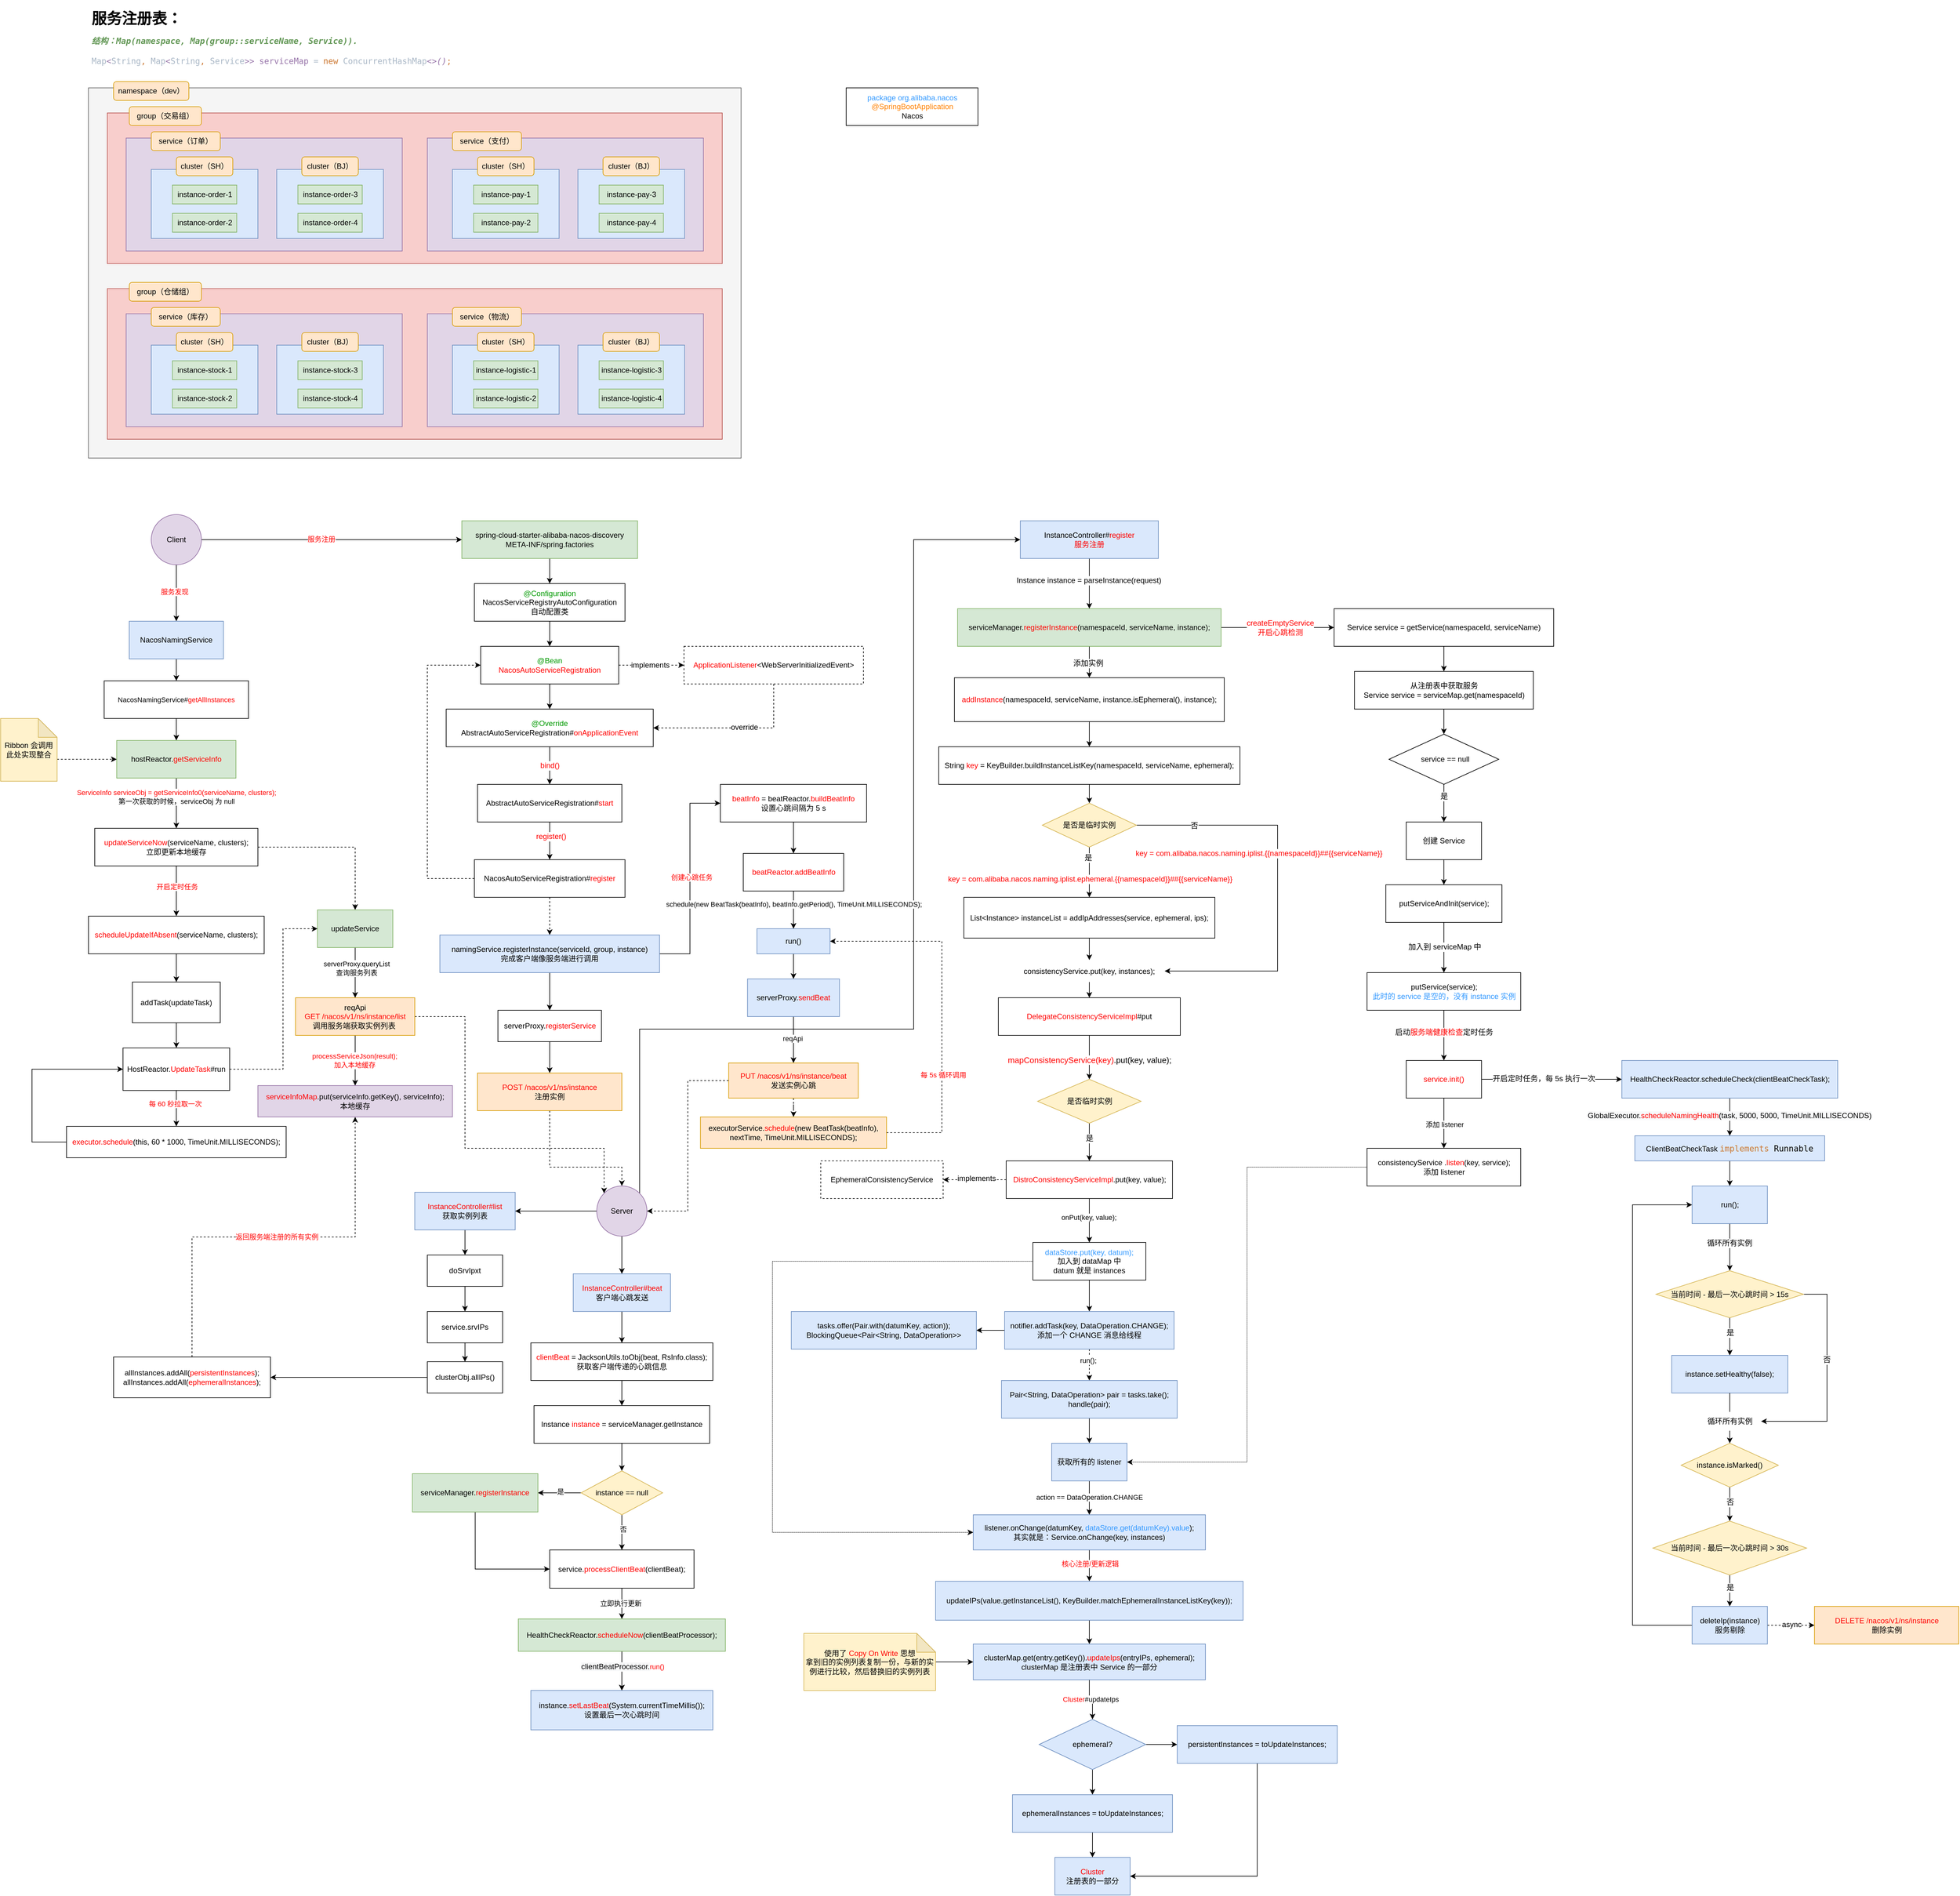 <mxfile version="15.9.6" type="github">
  <diagram id="hunALPwYAO61CZnnPAhh" name="Page-1">
    <mxGraphModel dx="1905" dy="595" grid="1" gridSize="10" guides="1" tooltips="1" connect="1" arrows="1" fold="1" page="1" pageScale="1" pageWidth="827" pageHeight="1169" math="0" shadow="0">
      <root>
        <mxCell id="0" />
        <mxCell id="1" parent="0" />
        <mxCell id="QPYpN62NB8-uVr394qq1-2" value="&lt;span style=&quot;color: rgb(51 , 153 , 255)&quot;&gt;package org.alibaba.nacos&lt;/span&gt;&lt;font color=&quot;#ff8000&quot;&gt;&lt;br&gt;@SpringBootApplication&lt;br&gt;&lt;/font&gt;Nacos" style="rounded=0;whiteSpace=wrap;html=1;" parent="1" vertex="1">
          <mxGeometry x="1267.5" y="170" width="210" height="60" as="geometry" />
        </mxCell>
        <mxCell id="zgKmjXe5RocedFzESMuj-3" value="" style="edgeStyle=orthogonalEdgeStyle;rounded=0;orthogonalLoop=1;jettySize=auto;html=1;" parent="1" source="zgKmjXe5RocedFzESMuj-1" target="zgKmjXe5RocedFzESMuj-2" edge="1">
          <mxGeometry relative="1" as="geometry" />
        </mxCell>
        <mxCell id="zgKmjXe5RocedFzESMuj-1" value="spring-cloud-starter-alibaba-nacos-discovery&lt;br&gt;META-INF/spring.factories" style="rounded=0;whiteSpace=wrap;html=1;fillColor=#d5e8d4;strokeColor=#82b366;" parent="1" vertex="1">
          <mxGeometry x="655" y="860" width="280" height="60" as="geometry" />
        </mxCell>
        <mxCell id="zgKmjXe5RocedFzESMuj-6" value="" style="edgeStyle=orthogonalEdgeStyle;rounded=0;orthogonalLoop=1;jettySize=auto;html=1;fontFamily=Helvetica;fontSize=12;fontColor=none;" parent="1" source="zgKmjXe5RocedFzESMuj-2" target="zgKmjXe5RocedFzESMuj-5" edge="1">
          <mxGeometry relative="1" as="geometry" />
        </mxCell>
        <mxCell id="zgKmjXe5RocedFzESMuj-2" value="&lt;font color=&quot;#009900&quot;&gt;@Configuration&lt;br&gt;&lt;/font&gt;NacosServiceRegistryAutoConfiguration&lt;br&gt;自动配置类" style="whiteSpace=wrap;html=1;rounded=0;" parent="1" vertex="1">
          <mxGeometry x="675" y="960" width="240" height="60" as="geometry" />
        </mxCell>
        <mxCell id="zgKmjXe5RocedFzESMuj-8" value="" style="edgeStyle=orthogonalEdgeStyle;rounded=0;orthogonalLoop=1;jettySize=auto;html=1;fontFamily=Helvetica;fontSize=12;fontColor=none;dashed=1;" parent="1" source="zgKmjXe5RocedFzESMuj-5" target="zgKmjXe5RocedFzESMuj-7" edge="1">
          <mxGeometry relative="1" as="geometry" />
        </mxCell>
        <mxCell id="zgKmjXe5RocedFzESMuj-9" value="implements" style="edgeLabel;html=1;align=center;verticalAlign=middle;resizable=0;points=[];fontSize=12;fontFamily=Helvetica;fontColor=none;" parent="zgKmjXe5RocedFzESMuj-8" vertex="1" connectable="0">
          <mxGeometry x="0.038" y="-3" relative="1" as="geometry">
            <mxPoint x="-4" y="-3" as="offset" />
          </mxGeometry>
        </mxCell>
        <mxCell id="zgKmjXe5RocedFzESMuj-14" value="" style="edgeStyle=orthogonalEdgeStyle;rounded=0;orthogonalLoop=1;jettySize=auto;html=1;fontFamily=Helvetica;fontSize=12;fontColor=none;" parent="1" source="zgKmjXe5RocedFzESMuj-5" target="zgKmjXe5RocedFzESMuj-13" edge="1">
          <mxGeometry relative="1" as="geometry" />
        </mxCell>
        <mxCell id="zgKmjXe5RocedFzESMuj-5" value="&lt;font color=&quot;#009900&quot;&gt;@Bean&lt;br&gt;&lt;/font&gt;&lt;font color=&quot;#ff0000&quot;&gt;NacosAutoServiceRegistration&lt;/font&gt;" style="whiteSpace=wrap;html=1;rounded=0;" parent="1" vertex="1">
          <mxGeometry x="685" y="1060" width="220" height="60" as="geometry" />
        </mxCell>
        <mxCell id="zgKmjXe5RocedFzESMuj-23" style="edgeStyle=orthogonalEdgeStyle;rounded=0;orthogonalLoop=1;jettySize=auto;html=1;entryX=1;entryY=0.5;entryDx=0;entryDy=0;fontFamily=Helvetica;fontSize=12;fontColor=#FF0000;dashed=1;" parent="1" source="zgKmjXe5RocedFzESMuj-7" target="zgKmjXe5RocedFzESMuj-13" edge="1">
          <mxGeometry relative="1" as="geometry">
            <Array as="points">
              <mxPoint x="1152" y="1190" />
            </Array>
          </mxGeometry>
        </mxCell>
        <mxCell id="zgKmjXe5RocedFzESMuj-24" value="override" style="edgeLabel;html=1;align=center;verticalAlign=middle;resizable=0;points=[];fontSize=12;fontFamily=Helvetica;fontColor=#000000;" parent="zgKmjXe5RocedFzESMuj-23" vertex="1" connectable="0">
          <mxGeometry x="-0.107" y="-1" relative="1" as="geometry">
            <mxPoint as="offset" />
          </mxGeometry>
        </mxCell>
        <mxCell id="zgKmjXe5RocedFzESMuj-7" value="&lt;font color=&quot;#ff0000&quot;&gt;ApplicationListener&lt;/font&gt;&amp;lt;WebServerInitializedEvent&amp;gt;" style="whiteSpace=wrap;html=1;rounded=0;dashed=1;" parent="1" vertex="1">
          <mxGeometry x="1009" y="1060" width="286" height="60" as="geometry" />
        </mxCell>
        <mxCell id="zgKmjXe5RocedFzESMuj-18" value="bind()" style="edgeStyle=orthogonalEdgeStyle;rounded=0;orthogonalLoop=1;jettySize=auto;html=1;fontFamily=Helvetica;fontSize=12;fontColor=#FF0000;" parent="1" source="zgKmjXe5RocedFzESMuj-13" target="zgKmjXe5RocedFzESMuj-17" edge="1">
          <mxGeometry relative="1" as="geometry" />
        </mxCell>
        <mxCell id="zgKmjXe5RocedFzESMuj-13" value="&lt;font color=&quot;#009900&quot;&gt;@Override&lt;/font&gt;&lt;br&gt;AbstractAutoServiceRegistration#&lt;font color=&quot;#ff0000&quot;&gt;onApplicationEvent&lt;/font&gt;" style="whiteSpace=wrap;html=1;rounded=0;" parent="1" vertex="1">
          <mxGeometry x="630" y="1160" width="330" height="60" as="geometry" />
        </mxCell>
        <mxCell id="zgKmjXe5RocedFzESMuj-20" value="" style="edgeStyle=orthogonalEdgeStyle;rounded=0;orthogonalLoop=1;jettySize=auto;html=1;fontFamily=Helvetica;fontSize=12;fontColor=#FF0000;" parent="1" source="zgKmjXe5RocedFzESMuj-17" target="zgKmjXe5RocedFzESMuj-19" edge="1">
          <mxGeometry relative="1" as="geometry" />
        </mxCell>
        <mxCell id="zgKmjXe5RocedFzESMuj-22" value="register()" style="edgeLabel;html=1;align=center;verticalAlign=middle;resizable=0;points=[];fontSize=12;fontFamily=Helvetica;fontColor=#FF0000;" parent="zgKmjXe5RocedFzESMuj-20" vertex="1" connectable="0">
          <mxGeometry x="-0.257" y="2" relative="1" as="geometry">
            <mxPoint as="offset" />
          </mxGeometry>
        </mxCell>
        <mxCell id="zgKmjXe5RocedFzESMuj-17" value="AbstractAutoServiceRegistration#&lt;font color=&quot;#ff0000&quot;&gt;start&lt;/font&gt;" style="whiteSpace=wrap;html=1;rounded=0;" parent="1" vertex="1">
          <mxGeometry x="680" y="1280" width="230" height="60" as="geometry" />
        </mxCell>
        <mxCell id="zgKmjXe5RocedFzESMuj-28" value="" style="edgeStyle=orthogonalEdgeStyle;rounded=0;orthogonalLoop=1;jettySize=auto;html=1;dashed=1;fontFamily=Helvetica;fontSize=12;fontColor=#FF0000;" parent="1" source="zgKmjXe5RocedFzESMuj-19" target="zgKmjXe5RocedFzESMuj-27" edge="1">
          <mxGeometry relative="1" as="geometry" />
        </mxCell>
        <mxCell id="2PmmHMX1RF9NsNLcKvbn-105" style="edgeStyle=orthogonalEdgeStyle;rounded=0;orthogonalLoop=1;jettySize=auto;html=1;exitX=0;exitY=0.5;exitDx=0;exitDy=0;entryX=0;entryY=0.5;entryDx=0;entryDy=0;fontColor=#FF0000;dashed=1;" parent="1" source="zgKmjXe5RocedFzESMuj-19" target="zgKmjXe5RocedFzESMuj-5" edge="1">
          <mxGeometry relative="1" as="geometry">
            <Array as="points">
              <mxPoint x="600" y="1430" />
              <mxPoint x="600" y="1090" />
            </Array>
          </mxGeometry>
        </mxCell>
        <mxCell id="zgKmjXe5RocedFzESMuj-19" value="NacosAutoServiceRegistration#&lt;font color=&quot;#ff0000&quot;&gt;register&lt;/font&gt;" style="whiteSpace=wrap;html=1;rounded=0;" parent="1" vertex="1">
          <mxGeometry x="675" y="1400" width="240" height="60" as="geometry" />
        </mxCell>
        <mxCell id="eIaxBUfPHbvmFYsHHjmo-70" style="edgeStyle=orthogonalEdgeStyle;rounded=0;jumpStyle=none;jumpSize=1;orthogonalLoop=1;jettySize=auto;html=1;exitX=0.5;exitY=1;exitDx=0;exitDy=0;fontColor=#FF0000;" edge="1" parent="1" source="zgKmjXe5RocedFzESMuj-27" target="eIaxBUfPHbvmFYsHHjmo-63">
          <mxGeometry relative="1" as="geometry" />
        </mxCell>
        <mxCell id="eIaxBUfPHbvmFYsHHjmo-71" style="edgeStyle=orthogonalEdgeStyle;rounded=0;jumpStyle=none;jumpSize=1;orthogonalLoop=1;jettySize=auto;html=1;exitX=1;exitY=0.5;exitDx=0;exitDy=0;fontColor=#FF0000;entryX=0;entryY=0.5;entryDx=0;entryDy=0;" edge="1" parent="1" source="zgKmjXe5RocedFzESMuj-27" target="eIaxBUfPHbvmFYsHHjmo-69">
          <mxGeometry relative="1" as="geometry" />
        </mxCell>
        <mxCell id="eIaxBUfPHbvmFYsHHjmo-79" value="创建心跳任务" style="edgeLabel;html=1;align=center;verticalAlign=middle;resizable=0;points=[];fontColor=#FF0000;" vertex="1" connectable="0" parent="eIaxBUfPHbvmFYsHHjmo-71">
          <mxGeometry x="-0.268" y="-2" relative="1" as="geometry">
            <mxPoint y="-47" as="offset" />
          </mxGeometry>
        </mxCell>
        <mxCell id="zgKmjXe5RocedFzESMuj-27" value="namingService.registerInstance(serviceId, group, instance)&lt;br&gt;完成客户端像服务端进行调用" style="whiteSpace=wrap;html=1;rounded=0;fillColor=#dae8fc;strokeColor=#6c8ebf;" parent="1" vertex="1">
          <mxGeometry x="620" y="1520" width="350" height="60" as="geometry" />
        </mxCell>
        <mxCell id="zgKmjXe5RocedFzESMuj-32" style="edgeStyle=orthogonalEdgeStyle;rounded=0;orthogonalLoop=1;jettySize=auto;html=1;exitX=1;exitY=0;exitDx=0;exitDy=0;fontFamily=Helvetica;fontSize=12;fontColor=#000000;entryX=0;entryY=0.5;entryDx=0;entryDy=0;" parent="1" source="eIaxBUfPHbvmFYsHHjmo-45" target="zgKmjXe5RocedFzESMuj-31" edge="1">
          <mxGeometry relative="1" as="geometry">
            <mxPoint x="1345" y="1450" as="targetPoint" />
            <Array as="points">
              <mxPoint x="938" y="1670" />
              <mxPoint x="1375" y="1670" />
              <mxPoint x="1375" y="890" />
            </Array>
          </mxGeometry>
        </mxCell>
        <mxCell id="eIaxBUfPHbvmFYsHHjmo-68" style="edgeStyle=orthogonalEdgeStyle;rounded=0;orthogonalLoop=1;jettySize=auto;html=1;exitX=0.5;exitY=1;exitDx=0;exitDy=0;entryX=0.5;entryY=0;entryDx=0;entryDy=0;fontColor=#FF0000;dashed=1;jumpStyle=none;jumpSize=1;" edge="1" parent="1" source="zgKmjXe5RocedFzESMuj-29" target="eIaxBUfPHbvmFYsHHjmo-45">
          <mxGeometry relative="1" as="geometry">
            <Array as="points">
              <mxPoint x="795" y="1890" />
              <mxPoint x="910" y="1890" />
            </Array>
          </mxGeometry>
        </mxCell>
        <mxCell id="zgKmjXe5RocedFzESMuj-29" value="&lt;font color=&quot;#ff0000&quot;&gt;POST /nacos/v1/ns/instance&lt;/font&gt;&lt;br&gt;注册实例" style="whiteSpace=wrap;html=1;rounded=0;fillColor=#ffe6cc;strokeColor=#d79b00;" parent="1" vertex="1">
          <mxGeometry x="680" y="1740" width="230" height="60" as="geometry" />
        </mxCell>
        <mxCell id="zgKmjXe5RocedFzESMuj-34" value="" style="edgeStyle=orthogonalEdgeStyle;rounded=0;orthogonalLoop=1;jettySize=auto;html=1;fontFamily=Helvetica;fontSize=12;fontColor=#000000;" parent="1" source="zgKmjXe5RocedFzESMuj-31" target="zgKmjXe5RocedFzESMuj-33" edge="1">
          <mxGeometry relative="1" as="geometry" />
        </mxCell>
        <mxCell id="zgKmjXe5RocedFzESMuj-35" value="Instance instance = parseInstance(request)" style="edgeLabel;html=1;align=center;verticalAlign=middle;resizable=0;points=[];fontSize=12;fontFamily=Helvetica;fontColor=#000000;" parent="zgKmjXe5RocedFzESMuj-34" vertex="1" connectable="0">
          <mxGeometry x="-0.125" y="-1" relative="1" as="geometry">
            <mxPoint as="offset" />
          </mxGeometry>
        </mxCell>
        <mxCell id="zgKmjXe5RocedFzESMuj-31" value="&lt;font color=&quot;#000000&quot;&gt;InstanceController#&lt;/font&gt;&lt;font color=&quot;#ff0000&quot;&gt;register&lt;br&gt;服务注册&lt;br&gt;&lt;/font&gt;" style="rounded=0;whiteSpace=wrap;html=1;fontFamily=Helvetica;fontSize=12;fillColor=#dae8fc;strokeColor=#6c8ebf;" parent="1" vertex="1">
          <mxGeometry x="1545" y="860" width="220" height="60" as="geometry" />
        </mxCell>
        <mxCell id="zgKmjXe5RocedFzESMuj-37" value="" style="edgeStyle=orthogonalEdgeStyle;rounded=0;orthogonalLoop=1;jettySize=auto;html=1;fontFamily=Helvetica;fontSize=12;fontColor=#000000;" parent="1" source="zgKmjXe5RocedFzESMuj-33" target="zgKmjXe5RocedFzESMuj-36" edge="1">
          <mxGeometry relative="1" as="geometry" />
        </mxCell>
        <mxCell id="zgKmjXe5RocedFzESMuj-38" value="&lt;font color=&quot;#ff0000&quot;&gt;createEmptyService&lt;br&gt;开启心跳检测&lt;/font&gt;" style="edgeLabel;html=1;align=center;verticalAlign=middle;resizable=0;points=[];fontSize=12;fontFamily=Helvetica;fontColor=#000000;" parent="zgKmjXe5RocedFzESMuj-37" vertex="1" connectable="0">
          <mxGeometry x="-0.365" y="-4" relative="1" as="geometry">
            <mxPoint x="37" y="-4" as="offset" />
          </mxGeometry>
        </mxCell>
        <mxCell id="zgKmjXe5RocedFzESMuj-100" value="" style="edgeStyle=orthogonalEdgeStyle;rounded=0;orthogonalLoop=1;jettySize=auto;html=1;fontFamily=Helvetica;fontSize=12;fontColor=#000000;" parent="1" source="zgKmjXe5RocedFzESMuj-33" target="zgKmjXe5RocedFzESMuj-99" edge="1">
          <mxGeometry relative="1" as="geometry" />
        </mxCell>
        <mxCell id="zgKmjXe5RocedFzESMuj-101" value="添加实例" style="edgeLabel;html=1;align=center;verticalAlign=middle;resizable=0;points=[];fontSize=12;fontFamily=Helvetica;fontColor=#000000;" parent="zgKmjXe5RocedFzESMuj-100" vertex="1" connectable="0">
          <mxGeometry x="0.05" y="-2" relative="1" as="geometry">
            <mxPoint as="offset" />
          </mxGeometry>
        </mxCell>
        <mxCell id="zgKmjXe5RocedFzESMuj-33" value="&lt;font color=&quot;#000000&quot;&gt;serviceManager.&lt;/font&gt;&lt;font color=&quot;#ff0000&quot;&gt;registerInstance&lt;/font&gt;&lt;font color=&quot;#000000&quot;&gt;(namespaceId, serviceName, instance);&lt;/font&gt;" style="whiteSpace=wrap;html=1;fillColor=#d5e8d4;rounded=0;strokeColor=#82b366;" parent="1" vertex="1">
          <mxGeometry x="1445" y="1000" width="420" height="60" as="geometry" />
        </mxCell>
        <mxCell id="zgKmjXe5RocedFzESMuj-40" value="" style="edgeStyle=orthogonalEdgeStyle;rounded=0;orthogonalLoop=1;jettySize=auto;html=1;fontFamily=Helvetica;fontSize=12;fontColor=#000000;" parent="1" source="zgKmjXe5RocedFzESMuj-36" target="zgKmjXe5RocedFzESMuj-39" edge="1">
          <mxGeometry relative="1" as="geometry" />
        </mxCell>
        <mxCell id="zgKmjXe5RocedFzESMuj-36" value="&lt;font color=&quot;#000000&quot;&gt;Service service = getService(namespaceId, serviceName)&lt;/font&gt;" style="whiteSpace=wrap;html=1;fillColor=none;fontColor=#009900;rounded=0;gradientColor=none;" parent="1" vertex="1">
          <mxGeometry x="2045" y="1000" width="350" height="60" as="geometry" />
        </mxCell>
        <mxCell id="zgKmjXe5RocedFzESMuj-46" value="" style="edgeStyle=orthogonalEdgeStyle;rounded=0;orthogonalLoop=1;jettySize=auto;html=1;fontFamily=Helvetica;fontSize=12;fontColor=#000000;" parent="1" source="zgKmjXe5RocedFzESMuj-39" target="zgKmjXe5RocedFzESMuj-45" edge="1">
          <mxGeometry relative="1" as="geometry" />
        </mxCell>
        <mxCell id="zgKmjXe5RocedFzESMuj-39" value="&lt;span style=&quot;color: rgb(0 , 0 , 0) ; background-color: rgb(255 , 255 , 255)&quot;&gt;从注册表中获取服务&lt;/span&gt;&lt;br style=&quot;color: rgb(0 , 0 , 0)&quot;&gt;&lt;span style=&quot;color: rgb(0 , 0 , 0) ; background-color: rgb(255 , 255 , 255)&quot;&gt;Service service = serviceMap.get(namespaceId)&lt;/span&gt;" style="whiteSpace=wrap;html=1;fillColor=none;fontColor=#009900;rounded=0;gradientColor=none;" parent="1" vertex="1">
          <mxGeometry x="2077.5" y="1100" width="285" height="60" as="geometry" />
        </mxCell>
        <mxCell id="zgKmjXe5RocedFzESMuj-48" value="" style="edgeStyle=orthogonalEdgeStyle;rounded=0;orthogonalLoop=1;jettySize=auto;html=1;fontFamily=Helvetica;fontSize=12;fontColor=#000000;" parent="1" source="zgKmjXe5RocedFzESMuj-45" target="zgKmjXe5RocedFzESMuj-47" edge="1">
          <mxGeometry relative="1" as="geometry" />
        </mxCell>
        <mxCell id="zgKmjXe5RocedFzESMuj-49" value="是" style="edgeLabel;html=1;align=center;verticalAlign=middle;resizable=0;points=[];fontSize=12;fontFamily=Helvetica;fontColor=#000000;" parent="zgKmjXe5RocedFzESMuj-48" vertex="1" connectable="0">
          <mxGeometry x="-0.367" relative="1" as="geometry">
            <mxPoint as="offset" />
          </mxGeometry>
        </mxCell>
        <mxCell id="zgKmjXe5RocedFzESMuj-45" value="&lt;span style=&quot;color: rgb(0 , 0 , 0) ; background-color: rgb(255 , 255 , 255)&quot;&gt;&amp;nbsp;service == null&lt;/span&gt;" style="rhombus;whiteSpace=wrap;html=1;fillColor=none;fontColor=#009900;rounded=0;gradientColor=none;" parent="1" vertex="1">
          <mxGeometry x="2132.5" y="1200" width="175" height="80" as="geometry" />
        </mxCell>
        <mxCell id="zgKmjXe5RocedFzESMuj-51" value="" style="edgeStyle=orthogonalEdgeStyle;rounded=0;orthogonalLoop=1;jettySize=auto;html=1;fontFamily=Helvetica;fontSize=12;fontColor=#000000;" parent="1" source="zgKmjXe5RocedFzESMuj-47" target="zgKmjXe5RocedFzESMuj-50" edge="1">
          <mxGeometry relative="1" as="geometry" />
        </mxCell>
        <mxCell id="zgKmjXe5RocedFzESMuj-47" value="&lt;font color=&quot;#000000&quot;&gt;创建 Service&lt;/font&gt;" style="whiteSpace=wrap;html=1;fillColor=none;fontColor=#009900;rounded=0;gradientColor=none;" parent="1" vertex="1">
          <mxGeometry x="2160" y="1340" width="120" height="60" as="geometry" />
        </mxCell>
        <mxCell id="zgKmjXe5RocedFzESMuj-54" value="" style="edgeStyle=orthogonalEdgeStyle;rounded=0;orthogonalLoop=1;jettySize=auto;html=1;fontFamily=Helvetica;fontSize=12;fontColor=#000000;" parent="1" source="zgKmjXe5RocedFzESMuj-50" target="zgKmjXe5RocedFzESMuj-53" edge="1">
          <mxGeometry relative="1" as="geometry" />
        </mxCell>
        <mxCell id="zgKmjXe5RocedFzESMuj-55" value="加入到&amp;nbsp;serviceMap 中" style="edgeLabel;html=1;align=center;verticalAlign=middle;resizable=0;points=[];fontSize=12;fontFamily=Helvetica;fontColor=#000000;" parent="zgKmjXe5RocedFzESMuj-54" vertex="1" connectable="0">
          <mxGeometry x="-0.025" y="1" relative="1" as="geometry">
            <mxPoint as="offset" />
          </mxGeometry>
        </mxCell>
        <mxCell id="zgKmjXe5RocedFzESMuj-50" value="&lt;font color=&quot;#000000&quot;&gt;putServiceAndInit(service);&lt;/font&gt;" style="whiteSpace=wrap;html=1;fillColor=none;fontColor=#009900;rounded=0;gradientColor=none;" parent="1" vertex="1">
          <mxGeometry x="2127.5" y="1440" width="185" height="60" as="geometry" />
        </mxCell>
        <mxCell id="zgKmjXe5RocedFzESMuj-57" value="" style="edgeStyle=orthogonalEdgeStyle;rounded=0;orthogonalLoop=1;jettySize=auto;html=1;fontFamily=Helvetica;fontSize=12;fontColor=#000000;" parent="1" source="zgKmjXe5RocedFzESMuj-53" target="zgKmjXe5RocedFzESMuj-56" edge="1">
          <mxGeometry relative="1" as="geometry" />
        </mxCell>
        <mxCell id="zgKmjXe5RocedFzESMuj-58" value="启动&lt;font color=&quot;#ff0000&quot;&gt;服务端健康检查&lt;/font&gt;定时任务" style="edgeLabel;html=1;align=center;verticalAlign=middle;resizable=0;points=[];fontSize=12;fontFamily=Helvetica;fontColor=#000000;" parent="zgKmjXe5RocedFzESMuj-57" vertex="1" connectable="0">
          <mxGeometry x="-0.125" relative="1" as="geometry">
            <mxPoint as="offset" />
          </mxGeometry>
        </mxCell>
        <mxCell id="zgKmjXe5RocedFzESMuj-53" value="&lt;font color=&quot;#000000&quot;&gt;putService(service);&lt;/font&gt;&lt;br&gt;&lt;font color=&quot;#3399ff&quot;&gt;此时的 service 是空的，没有 instance 实例&lt;/font&gt;" style="whiteSpace=wrap;html=1;fillColor=none;fontColor=#009900;rounded=0;gradientColor=none;" parent="1" vertex="1">
          <mxGeometry x="2097.5" y="1580" width="245" height="60" as="geometry" />
        </mxCell>
        <mxCell id="zgKmjXe5RocedFzESMuj-60" value="" style="edgeStyle=orthogonalEdgeStyle;rounded=0;orthogonalLoop=1;jettySize=auto;html=1;fontFamily=Helvetica;fontSize=12;fontColor=#3399FF;entryX=0;entryY=0.5;entryDx=0;entryDy=0;" parent="1" source="zgKmjXe5RocedFzESMuj-56" target="eIaxBUfPHbvmFYsHHjmo-57" edge="1">
          <mxGeometry relative="1" as="geometry" />
        </mxCell>
        <mxCell id="zgKmjXe5RocedFzESMuj-61" value="开启定时任务，每 5s 执行一次" style="edgeLabel;html=1;align=center;verticalAlign=middle;resizable=0;points=[];fontSize=12;fontFamily=Helvetica;fontColor=#000000;" parent="zgKmjXe5RocedFzESMuj-60" vertex="1" connectable="0">
          <mxGeometry x="-0.12" y="1" relative="1" as="geometry">
            <mxPoint as="offset" />
          </mxGeometry>
        </mxCell>
        <mxCell id="2PmmHMX1RF9NsNLcKvbn-2" value="" style="edgeStyle=orthogonalEdgeStyle;rounded=0;orthogonalLoop=1;jettySize=auto;html=1;fontColor=#000000;" parent="1" source="zgKmjXe5RocedFzESMuj-56" target="2PmmHMX1RF9NsNLcKvbn-1" edge="1">
          <mxGeometry relative="1" as="geometry" />
        </mxCell>
        <mxCell id="2PmmHMX1RF9NsNLcKvbn-3" value="添加 listener" style="edgeLabel;html=1;align=center;verticalAlign=middle;resizable=0;points=[];fontColor=#000000;" parent="2PmmHMX1RF9NsNLcKvbn-2" vertex="1" connectable="0">
          <mxGeometry x="0.05" y="1" relative="1" as="geometry">
            <mxPoint as="offset" />
          </mxGeometry>
        </mxCell>
        <mxCell id="zgKmjXe5RocedFzESMuj-56" value="&lt;font color=&quot;#ff0000&quot;&gt;service.init()&lt;/font&gt;" style="whiteSpace=wrap;html=1;fillColor=none;fontColor=#009900;rounded=0;gradientColor=none;" parent="1" vertex="1">
          <mxGeometry x="2160" y="1720" width="120" height="60" as="geometry" />
        </mxCell>
        <mxCell id="zgKmjXe5RocedFzESMuj-67" value="" style="edgeStyle=orthogonalEdgeStyle;rounded=0;orthogonalLoop=1;jettySize=auto;html=1;fontFamily=Helvetica;fontSize=12;fontColor=#000000;exitX=0.5;exitY=1;exitDx=0;exitDy=0;" parent="1" source="zgKmjXe5RocedFzESMuj-77" target="zgKmjXe5RocedFzESMuj-70" edge="1">
          <mxGeometry relative="1" as="geometry">
            <mxPoint x="2780.6" y="2030" as="sourcePoint" />
            <mxPoint x="2675.6" y="2055" as="targetPoint" />
            <Array as="points">
              <mxPoint x="2675.6" y="2010" />
              <mxPoint x="2675.6" y="2010" />
            </Array>
          </mxGeometry>
        </mxCell>
        <mxCell id="zgKmjXe5RocedFzESMuj-68" value="循环所有实例" style="edgeLabel;html=1;align=center;verticalAlign=middle;resizable=0;points=[];fontSize=12;fontFamily=Helvetica;fontColor=#000000;" parent="zgKmjXe5RocedFzESMuj-67" vertex="1" connectable="0">
          <mxGeometry x="-0.173" y="-1" relative="1" as="geometry">
            <mxPoint as="offset" />
          </mxGeometry>
        </mxCell>
        <mxCell id="zgKmjXe5RocedFzESMuj-78" value="" style="edgeStyle=orthogonalEdgeStyle;rounded=0;orthogonalLoop=1;jettySize=auto;html=1;fontFamily=Helvetica;fontSize=12;fontColor=#000000;" parent="1" source="zgKmjXe5RocedFzESMuj-64" target="zgKmjXe5RocedFzESMuj-77" edge="1">
          <mxGeometry relative="1" as="geometry" />
        </mxCell>
        <mxCell id="zgKmjXe5RocedFzESMuj-64" value="ClientBeatCheckTask&amp;nbsp;&lt;span style=&quot;font-family: &amp;#34;jetbrains mono&amp;#34; , monospace ; font-size: 9.8pt ; color: rgb(204 , 120 , 50)&quot;&gt;implements &lt;/span&gt;&lt;span style=&quot;font-family: &amp;#34;jetbrains mono&amp;#34; , monospace ; font-size: 9.8pt&quot;&gt;&lt;font color=&quot;#000000&quot;&gt;Runnable&lt;/font&gt;&lt;/span&gt;" style="whiteSpace=wrap;html=1;fillColor=#dae8fc;rounded=0;strokeColor=#6c8ebf;" parent="1" vertex="1">
          <mxGeometry x="2524.35" y="1840" width="302.5" height="40" as="geometry" />
        </mxCell>
        <mxCell id="zgKmjXe5RocedFzESMuj-72" value="" style="edgeStyle=orthogonalEdgeStyle;rounded=0;orthogonalLoop=1;jettySize=auto;html=1;fontFamily=Helvetica;fontSize=12;fontColor=#000000;" parent="1" source="zgKmjXe5RocedFzESMuj-70" target="zgKmjXe5RocedFzESMuj-71" edge="1">
          <mxGeometry relative="1" as="geometry" />
        </mxCell>
        <mxCell id="zgKmjXe5RocedFzESMuj-73" value="是" style="edgeLabel;html=1;align=center;verticalAlign=middle;resizable=0;points=[];fontSize=12;fontFamily=Helvetica;fontColor=#000000;" parent="zgKmjXe5RocedFzESMuj-72" vertex="1" connectable="0">
          <mxGeometry x="-0.32" y="-3" relative="1" as="geometry">
            <mxPoint x="3" y="3" as="offset" />
          </mxGeometry>
        </mxCell>
        <mxCell id="zgKmjXe5RocedFzESMuj-79" style="edgeStyle=orthogonalEdgeStyle;rounded=0;orthogonalLoop=1;jettySize=auto;html=1;exitX=1;exitY=0.5;exitDx=0;exitDy=0;fontFamily=Helvetica;fontSize=12;fontColor=#000000;entryX=1;entryY=0.5;entryDx=0;entryDy=0;" parent="1" source="zgKmjXe5RocedFzESMuj-70" target="zgKmjXe5RocedFzESMuj-81" edge="1">
          <mxGeometry relative="1" as="geometry">
            <mxPoint x="2820.6" y="2310" as="targetPoint" />
            <Array as="points">
              <mxPoint x="2830.6" y="2093" />
              <mxPoint x="2830.6" y="2295" />
            </Array>
          </mxGeometry>
        </mxCell>
        <mxCell id="zgKmjXe5RocedFzESMuj-86" value="否" style="edgeLabel;html=1;align=center;verticalAlign=middle;resizable=0;points=[];fontSize=12;fontFamily=Helvetica;fontColor=#000000;" parent="zgKmjXe5RocedFzESMuj-79" vertex="1" connectable="0">
          <mxGeometry x="-0.18" y="3" relative="1" as="geometry">
            <mxPoint x="-4" as="offset" />
          </mxGeometry>
        </mxCell>
        <mxCell id="zgKmjXe5RocedFzESMuj-70" value="当前时间 - 最后一次心跳时间 &amp;gt; 15s" style="rhombus;whiteSpace=wrap;html=1;fontFamily=Helvetica;fontSize=12;fillColor=#fff2cc;strokeColor=#d6b656;" parent="1" vertex="1">
          <mxGeometry x="2558.1" y="2055" width="235" height="75" as="geometry" />
        </mxCell>
        <mxCell id="zgKmjXe5RocedFzESMuj-71" value="instance.setHealthy(false);" style="whiteSpace=wrap;html=1;fillColor=#dae8fc;strokeColor=#6c8ebf;" parent="1" vertex="1">
          <mxGeometry x="2583.1" y="2190" width="185" height="60" as="geometry" />
        </mxCell>
        <mxCell id="zgKmjXe5RocedFzESMuj-77" value="&lt;font color=&quot;#000000&quot;&gt;run();&lt;/font&gt;" style="whiteSpace=wrap;html=1;fillColor=#dae8fc;rounded=0;strokeColor=#6c8ebf;" parent="1" vertex="1">
          <mxGeometry x="2615.6" y="1920" width="120" height="60" as="geometry" />
        </mxCell>
        <mxCell id="zgKmjXe5RocedFzESMuj-85" value="" style="edgeStyle=orthogonalEdgeStyle;rounded=0;orthogonalLoop=1;jettySize=auto;html=1;fontFamily=Helvetica;fontSize=12;fontColor=#000000;entryX=0.5;entryY=0;entryDx=0;entryDy=0;" parent="1" source="zgKmjXe5RocedFzESMuj-81" target="zgKmjXe5RocedFzESMuj-87" edge="1">
          <mxGeometry relative="1" as="geometry">
            <mxPoint x="2675.6" y="2350" as="targetPoint" />
          </mxGeometry>
        </mxCell>
        <mxCell id="zgKmjXe5RocedFzESMuj-81" value="循环所有实例" style="text;html=1;strokeColor=none;fillColor=none;align=center;verticalAlign=middle;whiteSpace=wrap;rounded=0;fontFamily=Helvetica;fontSize=12;fontColor=#000000;" parent="1" vertex="1">
          <mxGeometry x="2625.6" y="2280" width="100" height="30" as="geometry" />
        </mxCell>
        <mxCell id="zgKmjXe5RocedFzESMuj-82" value="" style="edgeStyle=orthogonalEdgeStyle;rounded=0;orthogonalLoop=1;jettySize=auto;html=1;fontFamily=Helvetica;fontSize=12;fontColor=#000000;endArrow=none;" parent="1" source="zgKmjXe5RocedFzESMuj-71" target="zgKmjXe5RocedFzESMuj-81" edge="1">
          <mxGeometry relative="1" as="geometry">
            <mxPoint x="2675.6" y="2265" as="sourcePoint" />
            <mxPoint x="2675.6" y="2345" as="targetPoint" />
          </mxGeometry>
        </mxCell>
        <mxCell id="zgKmjXe5RocedFzESMuj-90" value="" style="edgeStyle=orthogonalEdgeStyle;rounded=0;orthogonalLoop=1;jettySize=auto;html=1;fontFamily=Helvetica;fontSize=12;fontColor=#000000;" parent="1" source="zgKmjXe5RocedFzESMuj-87" target="zgKmjXe5RocedFzESMuj-89" edge="1">
          <mxGeometry relative="1" as="geometry" />
        </mxCell>
        <mxCell id="zgKmjXe5RocedFzESMuj-91" value="否" style="edgeLabel;html=1;align=center;verticalAlign=middle;resizable=0;points=[];fontSize=12;fontFamily=Helvetica;fontColor=#000000;" parent="zgKmjXe5RocedFzESMuj-90" vertex="1" connectable="0">
          <mxGeometry x="-0.111" relative="1" as="geometry">
            <mxPoint as="offset" />
          </mxGeometry>
        </mxCell>
        <mxCell id="zgKmjXe5RocedFzESMuj-87" value="instance.isMarked()" style="rhombus;whiteSpace=wrap;html=1;fontFamily=Helvetica;fontSize=12;fillColor=#fff2cc;strokeColor=#d6b656;" parent="1" vertex="1">
          <mxGeometry x="2598.1" y="2330" width="155" height="70" as="geometry" />
        </mxCell>
        <mxCell id="zgKmjXe5RocedFzESMuj-93" value="" style="edgeStyle=orthogonalEdgeStyle;rounded=0;orthogonalLoop=1;jettySize=auto;html=1;fontFamily=Helvetica;fontSize=12;fontColor=#000000;" parent="1" source="zgKmjXe5RocedFzESMuj-89" target="zgKmjXe5RocedFzESMuj-92" edge="1">
          <mxGeometry relative="1" as="geometry" />
        </mxCell>
        <mxCell id="zgKmjXe5RocedFzESMuj-94" value="是" style="edgeLabel;html=1;align=center;verticalAlign=middle;resizable=0;points=[];fontSize=12;fontFamily=Helvetica;fontColor=#000000;" parent="zgKmjXe5RocedFzESMuj-93" vertex="1" connectable="0">
          <mxGeometry x="-0.2" relative="1" as="geometry">
            <mxPoint as="offset" />
          </mxGeometry>
        </mxCell>
        <mxCell id="zgKmjXe5RocedFzESMuj-89" value="当前时间 - 最后一次心跳时间 &amp;gt; 30s" style="rhombus;whiteSpace=wrap;html=1;fillColor=#fff2cc;strokeColor=#d6b656;" parent="1" vertex="1">
          <mxGeometry x="2553.1" y="2454" width="245" height="86" as="geometry" />
        </mxCell>
        <mxCell id="zgKmjXe5RocedFzESMuj-95" style="edgeStyle=orthogonalEdgeStyle;rounded=0;orthogonalLoop=1;jettySize=auto;html=1;exitX=0;exitY=0.5;exitDx=0;exitDy=0;fontFamily=Helvetica;fontSize=12;fontColor=#000000;entryX=0;entryY=0.5;entryDx=0;entryDy=0;" parent="1" source="zgKmjXe5RocedFzESMuj-92" target="zgKmjXe5RocedFzESMuj-77" edge="1">
          <mxGeometry relative="1" as="geometry">
            <mxPoint x="2450.6" y="2250" as="targetPoint" />
            <Array as="points">
              <mxPoint x="2520.6" y="2620" />
              <mxPoint x="2520.6" y="1950" />
            </Array>
          </mxGeometry>
        </mxCell>
        <mxCell id="zgKmjXe5RocedFzESMuj-97" style="edgeStyle=orthogonalEdgeStyle;rounded=0;orthogonalLoop=1;jettySize=auto;html=1;exitX=1;exitY=0.5;exitDx=0;exitDy=0;entryX=0;entryY=0.5;entryDx=0;entryDy=0;fontFamily=Helvetica;fontSize=12;fontColor=#000000;dashed=1;" parent="1" source="zgKmjXe5RocedFzESMuj-92" target="zgKmjXe5RocedFzESMuj-96" edge="1">
          <mxGeometry relative="1" as="geometry" />
        </mxCell>
        <mxCell id="zgKmjXe5RocedFzESMuj-98" value="async" style="edgeLabel;html=1;align=center;verticalAlign=middle;resizable=0;points=[];fontSize=12;fontFamily=Helvetica;fontColor=#000000;" parent="zgKmjXe5RocedFzESMuj-97" vertex="1" connectable="0">
          <mxGeometry x="0.013" y="1" relative="1" as="geometry">
            <mxPoint as="offset" />
          </mxGeometry>
        </mxCell>
        <mxCell id="zgKmjXe5RocedFzESMuj-92" value="deleteIp(instance)&lt;br&gt;服务剔除" style="whiteSpace=wrap;html=1;fillColor=#dae8fc;strokeColor=#6c8ebf;" parent="1" vertex="1">
          <mxGeometry x="2615.6" y="2590" width="120" height="60" as="geometry" />
        </mxCell>
        <mxCell id="zgKmjXe5RocedFzESMuj-96" value="&lt;font color=&quot;#ff0000&quot;&gt;DELETE /nacos/v1/ns/instance&lt;br&gt;&lt;/font&gt;删除实例" style="whiteSpace=wrap;html=1;rounded=0;fillColor=#ffe6cc;strokeColor=#d79b00;" parent="1" vertex="1">
          <mxGeometry x="2810.6" y="2590" width="230" height="60" as="geometry" />
        </mxCell>
        <mxCell id="zgKmjXe5RocedFzESMuj-108" style="edgeStyle=orthogonalEdgeStyle;rounded=0;orthogonalLoop=1;jettySize=auto;html=1;exitX=0.5;exitY=1;exitDx=0;exitDy=0;entryX=0.5;entryY=0;entryDx=0;entryDy=0;fontFamily=Helvetica;fontSize=12;fontColor=#000000;" parent="1" source="zgKmjXe5RocedFzESMuj-99" target="zgKmjXe5RocedFzESMuj-107" edge="1">
          <mxGeometry relative="1" as="geometry" />
        </mxCell>
        <mxCell id="zgKmjXe5RocedFzESMuj-99" value="&lt;font color=&quot;#ff0000&quot;&gt;addInstance&lt;/font&gt;&lt;font color=&quot;#000000&quot;&gt;(namespaceId, serviceName, instance.isEphemeral(), instance);&lt;/font&gt;" style="whiteSpace=wrap;html=1;fillColor=none;fontColor=#009900;rounded=0;gradientColor=none;" parent="1" vertex="1">
          <mxGeometry x="1440" y="1110" width="430" height="70" as="geometry" />
        </mxCell>
        <mxCell id="zgKmjXe5RocedFzESMuj-126" style="edgeStyle=orthogonalEdgeStyle;rounded=0;orthogonalLoop=1;jettySize=auto;html=1;exitX=0.5;exitY=1;exitDx=0;exitDy=0;fontFamily=Helvetica;fontSize=12;fontColor=#FF0000;" parent="1" source="zgKmjXe5RocedFzESMuj-102" target="zgKmjXe5RocedFzESMuj-125" edge="1">
          <mxGeometry relative="1" as="geometry" />
        </mxCell>
        <mxCell id="zgKmjXe5RocedFzESMuj-102" value="&lt;font color=&quot;#000000&quot;&gt;List&amp;lt;Instance&amp;gt; instanceList = addIpAddresses(service, ephemeral, ips);&lt;/font&gt;" style="whiteSpace=wrap;html=1;fillColor=none;fontColor=#009900;rounded=0;gradientColor=none;" parent="1" vertex="1">
          <mxGeometry x="1455" y="1460" width="400" height="65" as="geometry" />
        </mxCell>
        <mxCell id="zgKmjXe5RocedFzESMuj-122" value="" style="edgeStyle=orthogonalEdgeStyle;rounded=0;orthogonalLoop=1;jettySize=auto;html=1;fontFamily=Helvetica;fontSize=12;fontColor=#000000;entryX=0.5;entryY=0;entryDx=0;entryDy=0;" parent="1" source="zgKmjXe5RocedFzESMuj-104" target="zgKmjXe5RocedFzESMuj-124" edge="1">
          <mxGeometry relative="1" as="geometry">
            <mxPoint x="1655" y="1803.75" as="targetPoint" />
          </mxGeometry>
        </mxCell>
        <mxCell id="zgKmjXe5RocedFzESMuj-123" value="&lt;span style=&quot;font-size: 13.067px&quot;&gt;&lt;font color=&quot;#ff0000&quot;&gt;mapConsistencyService(key)&lt;/font&gt;.put(key, value);&lt;/span&gt;" style="edgeLabel;html=1;align=center;verticalAlign=middle;resizable=0;points=[];fontSize=12;fontFamily=Helvetica;fontColor=#000000;" parent="zgKmjXe5RocedFzESMuj-122" vertex="1" connectable="0">
          <mxGeometry x="0.095" relative="1" as="geometry">
            <mxPoint as="offset" />
          </mxGeometry>
        </mxCell>
        <mxCell id="zgKmjXe5RocedFzESMuj-104" value="&lt;font color=&quot;#ff0000&quot;&gt;DelegateConsistencyServiceImpl&lt;/font&gt;&lt;font color=&quot;#000000&quot;&gt;#put&lt;/font&gt;" style="whiteSpace=wrap;html=1;fillColor=none;fontColor=#009900;rounded=0;gradientColor=none;" parent="1" vertex="1">
          <mxGeometry x="1510" y="1620" width="290" height="60" as="geometry" />
        </mxCell>
        <mxCell id="zgKmjXe5RocedFzESMuj-112" style="edgeStyle=orthogonalEdgeStyle;rounded=0;orthogonalLoop=1;jettySize=auto;html=1;exitX=0.5;exitY=1;exitDx=0;exitDy=0;entryX=0.5;entryY=0;entryDx=0;entryDy=0;fontFamily=Helvetica;fontSize=12;fontColor=#FF0000;" parent="1" source="zgKmjXe5RocedFzESMuj-107" target="zgKmjXe5RocedFzESMuj-111" edge="1">
          <mxGeometry relative="1" as="geometry" />
        </mxCell>
        <mxCell id="zgKmjXe5RocedFzESMuj-107" value="&lt;font color=&quot;#000000&quot;&gt;String &lt;/font&gt;key&lt;font color=&quot;#000000&quot;&gt; = KeyBuilder.buildInstanceListKey(namespaceId, serviceName, ephemeral);&lt;/font&gt;" style="rounded=0;whiteSpace=wrap;html=1;fontFamily=Helvetica;fontSize=12;fontColor=#FF0000;fillColor=none;gradientColor=none;" parent="1" vertex="1">
          <mxGeometry x="1415" y="1220" width="480" height="60" as="geometry" />
        </mxCell>
        <mxCell id="zgKmjXe5RocedFzESMuj-113" style="edgeStyle=orthogonalEdgeStyle;rounded=0;orthogonalLoop=1;jettySize=auto;html=1;exitX=0.5;exitY=1;exitDx=0;exitDy=0;fontFamily=Helvetica;fontSize=12;fontColor=#FF0000;" parent="1" source="zgKmjXe5RocedFzESMuj-111" target="zgKmjXe5RocedFzESMuj-102" edge="1">
          <mxGeometry relative="1" as="geometry" />
        </mxCell>
        <mxCell id="zgKmjXe5RocedFzESMuj-114" value="key = com.alibaba.nacos.naming.iplist.ephemeral.{{namespaceId}}##{{serviceName}}" style="edgeLabel;html=1;align=center;verticalAlign=middle;resizable=0;points=[];fontSize=12;fontFamily=Helvetica;fontColor=#FF0000;" parent="zgKmjXe5RocedFzESMuj-113" vertex="1" connectable="0">
          <mxGeometry x="-0.091" y="1" relative="1" as="geometry">
            <mxPoint y="14" as="offset" />
          </mxGeometry>
        </mxCell>
        <mxCell id="zgKmjXe5RocedFzESMuj-117" value="是" style="edgeLabel;html=1;align=center;verticalAlign=middle;resizable=0;points=[];fontSize=12;fontFamily=Helvetica;fontColor=#000000;" parent="zgKmjXe5RocedFzESMuj-113" vertex="1" connectable="0">
          <mxGeometry x="-0.591" y="-2" relative="1" as="geometry">
            <mxPoint as="offset" />
          </mxGeometry>
        </mxCell>
        <mxCell id="zgKmjXe5RocedFzESMuj-115" style="edgeStyle=orthogonalEdgeStyle;rounded=0;orthogonalLoop=1;jettySize=auto;html=1;exitX=1;exitY=0.5;exitDx=0;exitDy=0;fontFamily=Helvetica;fontSize=12;fontColor=#FF0000;entryX=1;entryY=0.5;entryDx=0;entryDy=0;" parent="1" source="zgKmjXe5RocedFzESMuj-111" target="zgKmjXe5RocedFzESMuj-125" edge="1">
          <mxGeometry relative="1" as="geometry">
            <mxPoint x="1955" y="1510" as="targetPoint" />
            <Array as="points">
              <mxPoint x="1955" y="1345" />
              <mxPoint x="1955" y="1578" />
            </Array>
          </mxGeometry>
        </mxCell>
        <mxCell id="zgKmjXe5RocedFzESMuj-116" value="key = com.alibaba.nacos.naming.iplist.{{namespaceId}}##{{serviceName}}" style="edgeLabel;html=1;align=center;verticalAlign=middle;resizable=0;points=[];fontSize=12;fontFamily=Helvetica;fontColor=#FF0000;" parent="zgKmjXe5RocedFzESMuj-115" vertex="1" connectable="0">
          <mxGeometry x="0.076" y="-1" relative="1" as="geometry">
            <mxPoint x="-29" y="-73" as="offset" />
          </mxGeometry>
        </mxCell>
        <mxCell id="zgKmjXe5RocedFzESMuj-118" value="否" style="edgeLabel;html=1;align=center;verticalAlign=middle;resizable=0;points=[];fontSize=12;fontFamily=Helvetica;fontColor=#000000;" parent="zgKmjXe5RocedFzESMuj-115" vertex="1" connectable="0">
          <mxGeometry x="-0.711" y="-1" relative="1" as="geometry">
            <mxPoint as="offset" />
          </mxGeometry>
        </mxCell>
        <mxCell id="zgKmjXe5RocedFzESMuj-111" value="是否是临时实例" style="rhombus;whiteSpace=wrap;html=1;fontFamily=Helvetica;fontSize=12;fillColor=#fff2cc;strokeColor=#d6b656;" parent="1" vertex="1">
          <mxGeometry x="1580" y="1310" width="150" height="70" as="geometry" />
        </mxCell>
        <mxCell id="zgKmjXe5RocedFzESMuj-129" value="" style="edgeStyle=orthogonalEdgeStyle;rounded=0;orthogonalLoop=1;jettySize=auto;html=1;fontFamily=Helvetica;fontSize=12;fontColor=#FF0000;" parent="1" source="zgKmjXe5RocedFzESMuj-124" target="zgKmjXe5RocedFzESMuj-128" edge="1">
          <mxGeometry relative="1" as="geometry" />
        </mxCell>
        <mxCell id="zgKmjXe5RocedFzESMuj-130" value="是" style="edgeLabel;html=1;align=center;verticalAlign=middle;resizable=0;points=[];fontSize=12;fontFamily=Helvetica;fontColor=#000000;" parent="zgKmjXe5RocedFzESMuj-129" vertex="1" connectable="0">
          <mxGeometry x="-0.225" relative="1" as="geometry">
            <mxPoint as="offset" />
          </mxGeometry>
        </mxCell>
        <mxCell id="zgKmjXe5RocedFzESMuj-124" value="是否临时实例" style="rhombus;whiteSpace=wrap;html=1;fontFamily=Helvetica;fontSize=12;fillColor=#fff2cc;strokeColor=#d6b656;" parent="1" vertex="1">
          <mxGeometry x="1572.5" y="1750" width="165" height="70" as="geometry" />
        </mxCell>
        <mxCell id="zgKmjXe5RocedFzESMuj-127" style="edgeStyle=orthogonalEdgeStyle;rounded=0;orthogonalLoop=1;jettySize=auto;html=1;exitX=0.5;exitY=1;exitDx=0;exitDy=0;entryX=0.5;entryY=0;entryDx=0;entryDy=0;fontFamily=Helvetica;fontSize=12;fontColor=#FF0000;" parent="1" source="zgKmjXe5RocedFzESMuj-125" target="zgKmjXe5RocedFzESMuj-104" edge="1">
          <mxGeometry relative="1" as="geometry" />
        </mxCell>
        <mxCell id="zgKmjXe5RocedFzESMuj-125" value="&lt;span style=&quot;color: rgb(0 , 0 , 0) ; background-color: rgb(255 , 255 , 255)&quot;&gt;consistencyService.put(key, instances);&lt;/span&gt;" style="text;html=1;strokeColor=none;fillColor=none;align=center;verticalAlign=middle;whiteSpace=wrap;rounded=0;fontFamily=Helvetica;fontSize=12;fontColor=#FF0000;" parent="1" vertex="1">
          <mxGeometry x="1535" y="1560" width="240" height="35" as="geometry" />
        </mxCell>
        <mxCell id="zgKmjXe5RocedFzESMuj-135" value="" style="edgeStyle=orthogonalEdgeStyle;rounded=0;orthogonalLoop=1;jettySize=auto;html=1;fontFamily=Helvetica;fontSize=12;fontColor=#000000;dashed=1;" parent="1" source="zgKmjXe5RocedFzESMuj-128" target="zgKmjXe5RocedFzESMuj-134" edge="1">
          <mxGeometry relative="1" as="geometry" />
        </mxCell>
        <mxCell id="zgKmjXe5RocedFzESMuj-136" value="implements" style="edgeLabel;html=1;align=center;verticalAlign=middle;resizable=0;points=[];fontSize=12;fontFamily=Helvetica;fontColor=#000000;" parent="zgKmjXe5RocedFzESMuj-135" vertex="1" connectable="0">
          <mxGeometry x="-0.049" y="-2" relative="1" as="geometry">
            <mxPoint as="offset" />
          </mxGeometry>
        </mxCell>
        <mxCell id="i_V08WtguQDwfHYmfHOG-2" value="" style="edgeStyle=orthogonalEdgeStyle;rounded=0;orthogonalLoop=1;jettySize=auto;html=1;" parent="1" source="zgKmjXe5RocedFzESMuj-128" target="i_V08WtguQDwfHYmfHOG-1" edge="1">
          <mxGeometry relative="1" as="geometry" />
        </mxCell>
        <mxCell id="i_V08WtguQDwfHYmfHOG-3" value="onPut(key, value);" style="edgeLabel;html=1;align=center;verticalAlign=middle;resizable=0;points=[];" parent="i_V08WtguQDwfHYmfHOG-2" vertex="1" connectable="0">
          <mxGeometry x="-0.15" y="-1" relative="1" as="geometry">
            <mxPoint as="offset" />
          </mxGeometry>
        </mxCell>
        <mxCell id="zgKmjXe5RocedFzESMuj-128" value="DistroConsistencyServiceImpl&lt;font color=&quot;#000000&quot;&gt;.put(key, value);&lt;br&gt;&lt;/font&gt;" style="whiteSpace=wrap;html=1;fillColor=none;fontColor=#FF0000;gradientColor=none;strokeColor=#000000;" parent="1" vertex="1">
          <mxGeometry x="1522.5" y="1880" width="265" height="60" as="geometry" />
        </mxCell>
        <mxCell id="zgKmjXe5RocedFzESMuj-134" value="&lt;span style=&quot;color: rgb(0 , 0 , 0)&quot;&gt;EphemeralConsistencyService&lt;/span&gt;" style="whiteSpace=wrap;html=1;fillColor=none;strokeColor=#000000;fontColor=#FF0000;gradientColor=none;dashed=1;" parent="1" vertex="1">
          <mxGeometry x="1227" y="1880" width="195" height="60" as="geometry" />
        </mxCell>
        <mxCell id="2PmmHMX1RF9NsNLcKvbn-5" value="" style="edgeStyle=orthogonalEdgeStyle;rounded=0;orthogonalLoop=1;jettySize=auto;html=1;fontColor=#FF0000;" parent="1" source="i_V08WtguQDwfHYmfHOG-1" target="2PmmHMX1RF9NsNLcKvbn-4" edge="1">
          <mxGeometry relative="1" as="geometry" />
        </mxCell>
        <mxCell id="2PmmHMX1RF9NsNLcKvbn-28" style="edgeStyle=orthogonalEdgeStyle;rounded=0;orthogonalLoop=1;jettySize=auto;html=1;exitX=0;exitY=0.5;exitDx=0;exitDy=0;entryX=0;entryY=0.5;entryDx=0;entryDy=0;dashed=1;dashPattern=1 1;fontColor=#3399FF;" parent="1" source="i_V08WtguQDwfHYmfHOG-1" target="2PmmHMX1RF9NsNLcKvbn-25" edge="1">
          <mxGeometry relative="1" as="geometry">
            <Array as="points">
              <mxPoint x="1150" y="2040" />
              <mxPoint x="1150" y="2472" />
            </Array>
          </mxGeometry>
        </mxCell>
        <mxCell id="i_V08WtguQDwfHYmfHOG-1" value="&lt;font color=&quot;#3399ff&quot;&gt;dataStore.put(key, datum);&lt;/font&gt;&lt;br&gt;&lt;font color=&quot;#000000&quot;&gt;加入到 dataMap 中&lt;/font&gt;&lt;br&gt;&lt;span style=&quot;color: rgb(0 , 0 , 0)&quot;&gt;datum 就是 instances&lt;/span&gt;&lt;font color=&quot;#000000&quot;&gt;&lt;br&gt;&lt;/font&gt;" style="whiteSpace=wrap;html=1;fillColor=none;strokeColor=#000000;fontColor=#FF0000;gradientColor=none;" parent="1" vertex="1">
          <mxGeometry x="1565" y="2010" width="180" height="60" as="geometry" />
        </mxCell>
        <mxCell id="2PmmHMX1RF9NsNLcKvbn-24" style="edgeStyle=orthogonalEdgeStyle;rounded=0;orthogonalLoop=1;jettySize=auto;html=1;exitX=0;exitY=0.5;exitDx=0;exitDy=0;entryX=1;entryY=0.5;entryDx=0;entryDy=0;fontColor=#000000;dashed=1;dashPattern=1 1;" parent="1" source="2PmmHMX1RF9NsNLcKvbn-1" target="2PmmHMX1RF9NsNLcKvbn-22" edge="1">
          <mxGeometry relative="1" as="geometry" />
        </mxCell>
        <mxCell id="2PmmHMX1RF9NsNLcKvbn-1" value="&lt;font color=&quot;#000000&quot;&gt;consistencyService .&lt;/font&gt;&lt;font color=&quot;#ff0000&quot;&gt;listen&lt;/font&gt;&lt;font color=&quot;#000000&quot;&gt;(key, service);&lt;br&gt;添加 listener&lt;br&gt;&lt;/font&gt;" style="whiteSpace=wrap;html=1;fillColor=none;fontColor=#009900;rounded=0;gradientColor=none;" parent="1" vertex="1">
          <mxGeometry x="2097.5" y="1860" width="245" height="60" as="geometry" />
        </mxCell>
        <mxCell id="2PmmHMX1RF9NsNLcKvbn-19" value="" style="edgeStyle=orthogonalEdgeStyle;rounded=0;orthogonalLoop=1;jettySize=auto;html=1;fontColor=#000000;" parent="1" source="2PmmHMX1RF9NsNLcKvbn-4" target="2PmmHMX1RF9NsNLcKvbn-18" edge="1">
          <mxGeometry relative="1" as="geometry" />
        </mxCell>
        <mxCell id="2PmmHMX1RF9NsNLcKvbn-20" style="edgeStyle=orthogonalEdgeStyle;rounded=0;orthogonalLoop=1;jettySize=auto;html=1;exitX=0.5;exitY=1;exitDx=0;exitDy=0;entryX=0.5;entryY=0;entryDx=0;entryDy=0;dashed=1;fontColor=#000000;" parent="1" source="2PmmHMX1RF9NsNLcKvbn-4" target="2PmmHMX1RF9NsNLcKvbn-6" edge="1">
          <mxGeometry relative="1" as="geometry" />
        </mxCell>
        <mxCell id="2PmmHMX1RF9NsNLcKvbn-21" value="run();" style="edgeLabel;html=1;align=center;verticalAlign=middle;resizable=0;points=[];fontColor=#000000;" parent="2PmmHMX1RF9NsNLcKvbn-20" vertex="1" connectable="0">
          <mxGeometry x="-0.28" y="-2" relative="1" as="geometry">
            <mxPoint as="offset" />
          </mxGeometry>
        </mxCell>
        <mxCell id="2PmmHMX1RF9NsNLcKvbn-4" value="notifier&lt;font color=&quot;#000000&quot;&gt;.addTask(key, DataOperation.CHANGE);&lt;br&gt;添加一个 CHANGE 消息给线程&lt;br&gt;&lt;/font&gt;" style="whiteSpace=wrap;html=1;fillColor=#dae8fc;strokeColor=#6c8ebf;" parent="1" vertex="1">
          <mxGeometry x="1520" y="2120" width="270" height="60" as="geometry" />
        </mxCell>
        <mxCell id="2PmmHMX1RF9NsNLcKvbn-23" value="" style="edgeStyle=orthogonalEdgeStyle;rounded=0;orthogonalLoop=1;jettySize=auto;html=1;fontColor=#000000;" parent="1" source="2PmmHMX1RF9NsNLcKvbn-6" target="2PmmHMX1RF9NsNLcKvbn-22" edge="1">
          <mxGeometry relative="1" as="geometry" />
        </mxCell>
        <mxCell id="2PmmHMX1RF9NsNLcKvbn-6" value="&lt;font color=&quot;#000000&quot;&gt;Pair&amp;lt;String, DataOperation&amp;gt; pair = tasks.take();&lt;br&gt;&lt;/font&gt;handle(pair);" style="whiteSpace=wrap;html=1;fillColor=#dae8fc;strokeColor=#6c8ebf;" parent="1" vertex="1">
          <mxGeometry x="1515" y="2230" width="280" height="60" as="geometry" />
        </mxCell>
        <mxCell id="2PmmHMX1RF9NsNLcKvbn-18" value="tasks.offer(Pair.with(datumKey, action));&lt;br&gt;&lt;font color=&quot;#000000&quot;&gt;BlockingQueue&amp;lt;Pair&amp;lt;String, DataOperation&amp;gt;&amp;gt;&lt;/font&gt;" style="whiteSpace=wrap;html=1;fillColor=#dae8fc;strokeColor=#6c8ebf;" parent="1" vertex="1">
          <mxGeometry x="1180" y="2120" width="295" height="60" as="geometry" />
        </mxCell>
        <mxCell id="2PmmHMX1RF9NsNLcKvbn-26" value="" style="edgeStyle=orthogonalEdgeStyle;rounded=0;orthogonalLoop=1;jettySize=auto;html=1;fontColor=#000000;" parent="1" source="2PmmHMX1RF9NsNLcKvbn-22" target="2PmmHMX1RF9NsNLcKvbn-25" edge="1">
          <mxGeometry relative="1" as="geometry" />
        </mxCell>
        <mxCell id="2PmmHMX1RF9NsNLcKvbn-27" value="action == DataOperation.CHANGE" style="edgeLabel;html=1;align=center;verticalAlign=middle;resizable=0;points=[];fontColor=#000000;" parent="2PmmHMX1RF9NsNLcKvbn-26" vertex="1" connectable="0">
          <mxGeometry x="-0.05" relative="1" as="geometry">
            <mxPoint as="offset" />
          </mxGeometry>
        </mxCell>
        <mxCell id="2PmmHMX1RF9NsNLcKvbn-22" value="获取所有的 listener" style="whiteSpace=wrap;html=1;fillColor=#dae8fc;strokeColor=#6c8ebf;" parent="1" vertex="1">
          <mxGeometry x="1595" y="2330" width="120" height="60" as="geometry" />
        </mxCell>
        <mxCell id="2PmmHMX1RF9NsNLcKvbn-30" value="" style="edgeStyle=orthogonalEdgeStyle;rounded=0;orthogonalLoop=1;jettySize=auto;html=1;fontColor=#3399FF;" parent="1" source="2PmmHMX1RF9NsNLcKvbn-25" target="2PmmHMX1RF9NsNLcKvbn-29" edge="1">
          <mxGeometry relative="1" as="geometry" />
        </mxCell>
        <mxCell id="2PmmHMX1RF9NsNLcKvbn-31" value="核心注册/更新逻辑" style="edgeLabel;html=1;align=center;verticalAlign=middle;resizable=0;points=[];fontColor=#FF0000;" parent="2PmmHMX1RF9NsNLcKvbn-30" vertex="1" connectable="0">
          <mxGeometry x="-0.12" y="1" relative="1" as="geometry">
            <mxPoint as="offset" />
          </mxGeometry>
        </mxCell>
        <mxCell id="2PmmHMX1RF9NsNLcKvbn-25" value="&lt;font color=&quot;#000000&quot;&gt;listener.onChange(datumKey, &lt;/font&gt;&lt;font color=&quot;#3399ff&quot;&gt;dataStore.get(datumKey).value&lt;/font&gt;&lt;font color=&quot;#000000&quot;&gt;);&lt;br&gt;其实就是：Service.onChange(key, instances)&lt;br&gt;&lt;/font&gt;" style="whiteSpace=wrap;html=1;fillColor=#dae8fc;strokeColor=#6c8ebf;" parent="1" vertex="1">
          <mxGeometry x="1470" y="2444" width="370" height="56" as="geometry" />
        </mxCell>
        <mxCell id="2PmmHMX1RF9NsNLcKvbn-33" value="" style="edgeStyle=orthogonalEdgeStyle;rounded=0;orthogonalLoop=1;jettySize=auto;html=1;fontColor=#FF0000;" parent="1" source="2PmmHMX1RF9NsNLcKvbn-29" target="2PmmHMX1RF9NsNLcKvbn-32" edge="1">
          <mxGeometry relative="1" as="geometry" />
        </mxCell>
        <mxCell id="2PmmHMX1RF9NsNLcKvbn-29" value="updateIPs&lt;font color=&quot;#000000&quot;&gt;(value.getInstanceList(), KeyBuilder.matchEphemeralInstanceListKey(key));&lt;/font&gt;" style="whiteSpace=wrap;html=1;fillColor=#dae8fc;strokeColor=#6c8ebf;" parent="1" vertex="1">
          <mxGeometry x="1410" y="2550" width="490" height="62" as="geometry" />
        </mxCell>
        <mxCell id="2PmmHMX1RF9NsNLcKvbn-35" value="" style="edgeStyle=orthogonalEdgeStyle;rounded=0;orthogonalLoop=1;jettySize=auto;html=1;fontColor=#000000;entryX=0.5;entryY=0;entryDx=0;entryDy=0;" parent="1" source="2PmmHMX1RF9NsNLcKvbn-32" target="2PmmHMX1RF9NsNLcKvbn-37" edge="1">
          <mxGeometry relative="1" as="geometry">
            <mxPoint x="1655" y="2760" as="targetPoint" />
          </mxGeometry>
        </mxCell>
        <mxCell id="2PmmHMX1RF9NsNLcKvbn-36" value="&lt;font color=&quot;#ff0000&quot;&gt;Cluster&lt;/font&gt;#updateIps" style="edgeLabel;html=1;align=center;verticalAlign=middle;resizable=0;points=[];fontColor=#000000;" parent="2PmmHMX1RF9NsNLcKvbn-35" vertex="1" connectable="0">
          <mxGeometry x="-0.083" y="2" relative="1" as="geometry">
            <mxPoint as="offset" />
          </mxGeometry>
        </mxCell>
        <mxCell id="2PmmHMX1RF9NsNLcKvbn-32" value="clusterMap.get(entry.getKey())&lt;font color=&quot;#000000&quot;&gt;.&lt;/font&gt;&lt;font color=&quot;#ff0000&quot;&gt;updateIps&lt;/font&gt;&lt;font color=&quot;#000000&quot;&gt;(entryIPs, ephemeral);&lt;br&gt;clusterMap 是注册表中 Service 的一部分&lt;/font&gt;&lt;font color=&quot;#000000&quot;&gt;&lt;br&gt;&lt;/font&gt;" style="whiteSpace=wrap;html=1;fillColor=#dae8fc;strokeColor=#6c8ebf;" parent="1" vertex="1">
          <mxGeometry x="1470" y="2650" width="370" height="57" as="geometry" />
        </mxCell>
        <mxCell id="2PmmHMX1RF9NsNLcKvbn-39" value="" style="edgeStyle=orthogonalEdgeStyle;rounded=0;orthogonalLoop=1;jettySize=auto;html=1;fontColor=#000000;" parent="1" source="2PmmHMX1RF9NsNLcKvbn-37" target="2PmmHMX1RF9NsNLcKvbn-38" edge="1">
          <mxGeometry relative="1" as="geometry" />
        </mxCell>
        <mxCell id="2PmmHMX1RF9NsNLcKvbn-41" value="" style="edgeStyle=orthogonalEdgeStyle;rounded=0;orthogonalLoop=1;jettySize=auto;html=1;fontColor=#000000;" parent="1" source="2PmmHMX1RF9NsNLcKvbn-37" target="2PmmHMX1RF9NsNLcKvbn-40" edge="1">
          <mxGeometry relative="1" as="geometry" />
        </mxCell>
        <mxCell id="2PmmHMX1RF9NsNLcKvbn-37" value="ephemeral?" style="rhombus;whiteSpace=wrap;html=1;labelBackgroundColor=none;fillColor=#dae8fc;strokeColor=#6c8ebf;" parent="1" vertex="1">
          <mxGeometry x="1575" y="2770" width="170" height="80" as="geometry" />
        </mxCell>
        <mxCell id="2PmmHMX1RF9NsNLcKvbn-43" value="" style="edgeStyle=orthogonalEdgeStyle;rounded=0;orthogonalLoop=1;jettySize=auto;html=1;fontColor=#FF0000;" parent="1" source="2PmmHMX1RF9NsNLcKvbn-38" target="2PmmHMX1RF9NsNLcKvbn-42" edge="1">
          <mxGeometry relative="1" as="geometry" />
        </mxCell>
        <mxCell id="2PmmHMX1RF9NsNLcKvbn-38" value="ephemeralInstances = toUpdateInstances;" style="whiteSpace=wrap;html=1;labelBackgroundColor=none;fillColor=#dae8fc;strokeColor=#6c8ebf;" parent="1" vertex="1">
          <mxGeometry x="1532.5" y="2890" width="255" height="60" as="geometry" />
        </mxCell>
        <mxCell id="2PmmHMX1RF9NsNLcKvbn-44" style="edgeStyle=orthogonalEdgeStyle;rounded=0;orthogonalLoop=1;jettySize=auto;html=1;exitX=0.5;exitY=1;exitDx=0;exitDy=0;entryX=1;entryY=0.5;entryDx=0;entryDy=0;fontColor=#FF0000;" parent="1" source="2PmmHMX1RF9NsNLcKvbn-40" target="2PmmHMX1RF9NsNLcKvbn-42" edge="1">
          <mxGeometry relative="1" as="geometry" />
        </mxCell>
        <mxCell id="2PmmHMX1RF9NsNLcKvbn-40" value="persistentInstances = toUpdateInstances;" style="whiteSpace=wrap;html=1;labelBackgroundColor=none;fillColor=#dae8fc;strokeColor=#6c8ebf;" parent="1" vertex="1">
          <mxGeometry x="1795" y="2780" width="255" height="60" as="geometry" />
        </mxCell>
        <mxCell id="2PmmHMX1RF9NsNLcKvbn-42" value="&lt;font color=&quot;#ff0000&quot;&gt;Cluster&lt;/font&gt;&lt;br&gt;注册表的一部分" style="whiteSpace=wrap;html=1;labelBackgroundColor=none;fillColor=#dae8fc;strokeColor=#6c8ebf;" parent="1" vertex="1">
          <mxGeometry x="1600" y="2990" width="120" height="60" as="geometry" />
        </mxCell>
        <mxCell id="2PmmHMX1RF9NsNLcKvbn-45" value="&lt;h1&gt;服务注册表：&lt;br&gt;&lt;pre style=&quot;color: rgb(169 , 183 , 198) ; font-family: &amp;#34;jetbrains mono&amp;#34; , monospace ; font-size: 9.8pt&quot;&gt;&lt;span style=&quot;color: rgb(98 , 151 , 85) ; font-style: italic&quot;&gt;结构：Map(namespace, Map(group::serviceName, Service)).&lt;/span&gt;&lt;/pre&gt;&lt;/h1&gt;&lt;pre style=&quot;color: rgb(169 , 183 , 198) ; font-family: &amp;#34;jetbrains mono&amp;#34; , monospace ; font-size: 9.8pt&quot;&gt;Map&lt;span style=&quot;color: rgb(152 , 118 , 170) ; font-style: italic&quot;&gt;&amp;lt;&lt;/span&gt;String&lt;span style=&quot;color: rgb(204 , 120 , 50)&quot;&gt;, &lt;/span&gt;Map&lt;span style=&quot;color: rgb(152 , 118 , 170) ; font-style: italic&quot;&gt;&amp;lt;&lt;/span&gt;String&lt;span style=&quot;color: rgb(204 , 120 , 50)&quot;&gt;, &lt;/span&gt;Service&lt;span style=&quot;color: rgb(152 , 118 , 170) ; font-style: italic&quot;&gt;&amp;gt;&amp;gt; &lt;/span&gt;&lt;span style=&quot;color: rgb(152 , 118 , 170)&quot;&gt;serviceMap &lt;/span&gt;= &lt;span style=&quot;color: rgb(204 , 120 , 50)&quot;&gt;new &lt;/span&gt;ConcurrentHashMap&lt;span style=&quot;color: rgb(152 , 118 , 170) ; font-style: italic&quot;&gt;&amp;lt;&amp;gt;()&lt;/span&gt;&lt;span style=&quot;color: rgb(204 , 120 , 50)&quot;&gt;;&lt;/span&gt;&lt;/pre&gt;" style="text;html=1;strokeColor=none;fillColor=none;spacing=5;spacingTop=-20;whiteSpace=wrap;overflow=hidden;rounded=0;labelBackgroundColor=none;fontColor=#000000;" parent="1" vertex="1">
          <mxGeometry x="60" y="40" width="590" height="110" as="geometry" />
        </mxCell>
        <mxCell id="2PmmHMX1RF9NsNLcKvbn-46" value="" style="rounded=0;whiteSpace=wrap;html=1;labelBackgroundColor=none;fontColor=#333333;fillColor=#f5f5f5;strokeColor=#666666;" parent="1" vertex="1">
          <mxGeometry x="60" y="170" width="1040" height="590" as="geometry" />
        </mxCell>
        <mxCell id="2PmmHMX1RF9NsNLcKvbn-48" value="namespace（dev）" style="rounded=1;whiteSpace=wrap;html=1;labelBackgroundColor=none;fillColor=#ffe6cc;strokeColor=#d79b00;" parent="1" vertex="1">
          <mxGeometry x="100" y="160" width="120" height="30" as="geometry" />
        </mxCell>
        <mxCell id="2PmmHMX1RF9NsNLcKvbn-49" value="" style="rounded=0;whiteSpace=wrap;html=1;labelBackgroundColor=none;fillColor=#f8cecc;strokeColor=#b85450;" parent="1" vertex="1">
          <mxGeometry x="90" y="210" width="980" height="240" as="geometry" />
        </mxCell>
        <mxCell id="2PmmHMX1RF9NsNLcKvbn-50" value="group（交易组）" style="rounded=1;whiteSpace=wrap;html=1;labelBackgroundColor=none;fillColor=#ffe6cc;strokeColor=#d79b00;" parent="1" vertex="1">
          <mxGeometry x="125" y="200" width="115" height="30" as="geometry" />
        </mxCell>
        <mxCell id="2PmmHMX1RF9NsNLcKvbn-51" value="" style="rounded=0;whiteSpace=wrap;html=1;labelBackgroundColor=none;fillColor=#e1d5e7;strokeColor=#9673a6;" parent="1" vertex="1">
          <mxGeometry x="120" y="250" width="440" height="180" as="geometry" />
        </mxCell>
        <mxCell id="2PmmHMX1RF9NsNLcKvbn-52" value="service（订单）" style="rounded=1;whiteSpace=wrap;html=1;labelBackgroundColor=none;fillColor=#ffe6cc;strokeColor=#d79b00;" parent="1" vertex="1">
          <mxGeometry x="160" y="240" width="110" height="30" as="geometry" />
        </mxCell>
        <mxCell id="2PmmHMX1RF9NsNLcKvbn-53" value="" style="rounded=0;whiteSpace=wrap;html=1;labelBackgroundColor=none;fillColor=#dae8fc;strokeColor=#6c8ebf;" parent="1" vertex="1">
          <mxGeometry x="160" y="300" width="170" height="110" as="geometry" />
        </mxCell>
        <mxCell id="2PmmHMX1RF9NsNLcKvbn-54" value="cluster（SH）" style="rounded=1;whiteSpace=wrap;html=1;labelBackgroundColor=none;fillColor=#ffe6cc;strokeColor=#d79b00;" parent="1" vertex="1">
          <mxGeometry x="200" y="280" width="90" height="30" as="geometry" />
        </mxCell>
        <mxCell id="2PmmHMX1RF9NsNLcKvbn-55" value="instance-order-1" style="rounded=0;whiteSpace=wrap;html=1;labelBackgroundColor=none;fillColor=#d5e8d4;strokeColor=#82b366;" parent="1" vertex="1">
          <mxGeometry x="193.75" y="325" width="102.5" height="30" as="geometry" />
        </mxCell>
        <mxCell id="2PmmHMX1RF9NsNLcKvbn-64" value="instance-order-2" style="rounded=0;whiteSpace=wrap;html=1;labelBackgroundColor=none;fillColor=#d5e8d4;strokeColor=#82b366;" parent="1" vertex="1">
          <mxGeometry x="193.75" y="370" width="102.5" height="30" as="geometry" />
        </mxCell>
        <mxCell id="2PmmHMX1RF9NsNLcKvbn-65" value="" style="rounded=0;whiteSpace=wrap;html=1;labelBackgroundColor=none;fillColor=#dae8fc;strokeColor=#6c8ebf;" parent="1" vertex="1">
          <mxGeometry x="360" y="300" width="170" height="110" as="geometry" />
        </mxCell>
        <mxCell id="2PmmHMX1RF9NsNLcKvbn-66" value="cluster（BJ）" style="rounded=1;whiteSpace=wrap;html=1;labelBackgroundColor=none;fillColor=#ffe6cc;strokeColor=#d79b00;" parent="1" vertex="1">
          <mxGeometry x="400" y="280" width="90" height="30" as="geometry" />
        </mxCell>
        <mxCell id="2PmmHMX1RF9NsNLcKvbn-67" value="instance-order-3" style="rounded=0;whiteSpace=wrap;html=1;labelBackgroundColor=none;fillColor=#d5e8d4;strokeColor=#82b366;" parent="1" vertex="1">
          <mxGeometry x="393.75" y="325" width="102.5" height="30" as="geometry" />
        </mxCell>
        <mxCell id="2PmmHMX1RF9NsNLcKvbn-68" value="instance-order-4" style="rounded=0;whiteSpace=wrap;html=1;labelBackgroundColor=none;fillColor=#d5e8d4;strokeColor=#82b366;" parent="1" vertex="1">
          <mxGeometry x="393.75" y="370" width="102.5" height="30" as="geometry" />
        </mxCell>
        <mxCell id="2PmmHMX1RF9NsNLcKvbn-69" value="" style="rounded=0;whiteSpace=wrap;html=1;labelBackgroundColor=none;fillColor=#e1d5e7;strokeColor=#9673a6;" parent="1" vertex="1">
          <mxGeometry x="600" y="250" width="440" height="180" as="geometry" />
        </mxCell>
        <mxCell id="2PmmHMX1RF9NsNLcKvbn-70" value="service（支付）" style="rounded=1;whiteSpace=wrap;html=1;labelBackgroundColor=none;fillColor=#ffe6cc;strokeColor=#d79b00;" parent="1" vertex="1">
          <mxGeometry x="640" y="240" width="110" height="30" as="geometry" />
        </mxCell>
        <mxCell id="2PmmHMX1RF9NsNLcKvbn-71" value="" style="rounded=0;whiteSpace=wrap;html=1;labelBackgroundColor=none;fillColor=#dae8fc;strokeColor=#6c8ebf;" parent="1" vertex="1">
          <mxGeometry x="640" y="300" width="170" height="110" as="geometry" />
        </mxCell>
        <mxCell id="2PmmHMX1RF9NsNLcKvbn-72" value="cluster（SH）" style="rounded=1;whiteSpace=wrap;html=1;labelBackgroundColor=none;fillColor=#ffe6cc;strokeColor=#d79b00;" parent="1" vertex="1">
          <mxGeometry x="680" y="280" width="90" height="30" as="geometry" />
        </mxCell>
        <mxCell id="2PmmHMX1RF9NsNLcKvbn-73" value="instance-pay-1" style="rounded=0;whiteSpace=wrap;html=1;labelBackgroundColor=none;fillColor=#d5e8d4;strokeColor=#82b366;" parent="1" vertex="1">
          <mxGeometry x="673.75" y="325" width="102.5" height="30" as="geometry" />
        </mxCell>
        <mxCell id="2PmmHMX1RF9NsNLcKvbn-74" value="instance-pay-2" style="rounded=0;whiteSpace=wrap;html=1;labelBackgroundColor=none;fillColor=#d5e8d4;strokeColor=#82b366;" parent="1" vertex="1">
          <mxGeometry x="673.75" y="370" width="102.5" height="30" as="geometry" />
        </mxCell>
        <mxCell id="2PmmHMX1RF9NsNLcKvbn-75" value="" style="rounded=0;whiteSpace=wrap;html=1;labelBackgroundColor=none;fillColor=#dae8fc;strokeColor=#6c8ebf;" parent="1" vertex="1">
          <mxGeometry x="840" y="300" width="170" height="110" as="geometry" />
        </mxCell>
        <mxCell id="2PmmHMX1RF9NsNLcKvbn-76" value="cluster（BJ）" style="rounded=1;whiteSpace=wrap;html=1;labelBackgroundColor=none;fillColor=#ffe6cc;strokeColor=#d79b00;" parent="1" vertex="1">
          <mxGeometry x="880" y="280" width="90" height="30" as="geometry" />
        </mxCell>
        <mxCell id="2PmmHMX1RF9NsNLcKvbn-77" value="instance-pay-3" style="rounded=0;whiteSpace=wrap;html=1;labelBackgroundColor=none;fillColor=#d5e8d4;strokeColor=#82b366;" parent="1" vertex="1">
          <mxGeometry x="873.75" y="325" width="102.5" height="30" as="geometry" />
        </mxCell>
        <mxCell id="2PmmHMX1RF9NsNLcKvbn-78" value="instance-pay-4" style="rounded=0;whiteSpace=wrap;html=1;labelBackgroundColor=none;fillColor=#d5e8d4;strokeColor=#82b366;" parent="1" vertex="1">
          <mxGeometry x="873.75" y="370" width="102.5" height="30" as="geometry" />
        </mxCell>
        <mxCell id="2PmmHMX1RF9NsNLcKvbn-80" value="" style="rounded=0;whiteSpace=wrap;html=1;labelBackgroundColor=none;fillColor=#f8cecc;strokeColor=#b85450;" parent="1" vertex="1">
          <mxGeometry x="90" y="490" width="980" height="240" as="geometry" />
        </mxCell>
        <mxCell id="2PmmHMX1RF9NsNLcKvbn-81" value="group（仓储组）" style="rounded=1;whiteSpace=wrap;html=1;labelBackgroundColor=none;fillColor=#ffe6cc;strokeColor=#d79b00;" parent="1" vertex="1">
          <mxGeometry x="125" y="480" width="115" height="30" as="geometry" />
        </mxCell>
        <mxCell id="2PmmHMX1RF9NsNLcKvbn-82" value="" style="rounded=0;whiteSpace=wrap;html=1;labelBackgroundColor=none;fillColor=#e1d5e7;strokeColor=#9673a6;" parent="1" vertex="1">
          <mxGeometry x="120" y="530" width="440" height="180" as="geometry" />
        </mxCell>
        <mxCell id="2PmmHMX1RF9NsNLcKvbn-83" value="service（库存）" style="rounded=1;whiteSpace=wrap;html=1;labelBackgroundColor=none;fillColor=#ffe6cc;strokeColor=#d79b00;" parent="1" vertex="1">
          <mxGeometry x="160" y="520" width="110" height="30" as="geometry" />
        </mxCell>
        <mxCell id="2PmmHMX1RF9NsNLcKvbn-84" value="" style="rounded=0;whiteSpace=wrap;html=1;labelBackgroundColor=none;fillColor=#dae8fc;strokeColor=#6c8ebf;" parent="1" vertex="1">
          <mxGeometry x="160" y="580" width="170" height="110" as="geometry" />
        </mxCell>
        <mxCell id="2PmmHMX1RF9NsNLcKvbn-85" value="cluster（SH）" style="rounded=1;whiteSpace=wrap;html=1;labelBackgroundColor=none;fillColor=#ffe6cc;strokeColor=#d79b00;" parent="1" vertex="1">
          <mxGeometry x="200" y="560" width="90" height="30" as="geometry" />
        </mxCell>
        <mxCell id="2PmmHMX1RF9NsNLcKvbn-86" value="instance-stock-1" style="rounded=0;whiteSpace=wrap;html=1;labelBackgroundColor=none;fillColor=#d5e8d4;strokeColor=#82b366;" parent="1" vertex="1">
          <mxGeometry x="193.75" y="605" width="102.5" height="30" as="geometry" />
        </mxCell>
        <mxCell id="2PmmHMX1RF9NsNLcKvbn-87" value="instance-stock-2" style="rounded=0;whiteSpace=wrap;html=1;labelBackgroundColor=none;fillColor=#d5e8d4;strokeColor=#82b366;" parent="1" vertex="1">
          <mxGeometry x="193.75" y="650" width="102.5" height="30" as="geometry" />
        </mxCell>
        <mxCell id="2PmmHMX1RF9NsNLcKvbn-88" value="" style="rounded=0;whiteSpace=wrap;html=1;labelBackgroundColor=none;fillColor=#dae8fc;strokeColor=#6c8ebf;" parent="1" vertex="1">
          <mxGeometry x="360" y="580" width="170" height="110" as="geometry" />
        </mxCell>
        <mxCell id="2PmmHMX1RF9NsNLcKvbn-89" value="cluster（BJ）" style="rounded=1;whiteSpace=wrap;html=1;labelBackgroundColor=none;fillColor=#ffe6cc;strokeColor=#d79b00;" parent="1" vertex="1">
          <mxGeometry x="400" y="560" width="90" height="30" as="geometry" />
        </mxCell>
        <mxCell id="2PmmHMX1RF9NsNLcKvbn-90" value="instance-stock-3" style="rounded=0;whiteSpace=wrap;html=1;labelBackgroundColor=none;fillColor=#d5e8d4;strokeColor=#82b366;" parent="1" vertex="1">
          <mxGeometry x="393.75" y="605" width="102.5" height="30" as="geometry" />
        </mxCell>
        <mxCell id="2PmmHMX1RF9NsNLcKvbn-91" value="instance-stock-4" style="rounded=0;whiteSpace=wrap;html=1;labelBackgroundColor=none;fillColor=#d5e8d4;strokeColor=#82b366;" parent="1" vertex="1">
          <mxGeometry x="393.75" y="650" width="102.5" height="30" as="geometry" />
        </mxCell>
        <mxCell id="2PmmHMX1RF9NsNLcKvbn-92" value="" style="rounded=0;whiteSpace=wrap;html=1;labelBackgroundColor=none;fillColor=#e1d5e7;strokeColor=#9673a6;" parent="1" vertex="1">
          <mxGeometry x="600" y="530" width="440" height="180" as="geometry" />
        </mxCell>
        <mxCell id="2PmmHMX1RF9NsNLcKvbn-93" value="service（物流）" style="rounded=1;whiteSpace=wrap;html=1;labelBackgroundColor=none;fillColor=#ffe6cc;strokeColor=#d79b00;" parent="1" vertex="1">
          <mxGeometry x="640" y="520" width="110" height="30" as="geometry" />
        </mxCell>
        <mxCell id="2PmmHMX1RF9NsNLcKvbn-94" value="" style="rounded=0;whiteSpace=wrap;html=1;labelBackgroundColor=none;fillColor=#dae8fc;strokeColor=#6c8ebf;" parent="1" vertex="1">
          <mxGeometry x="640" y="580" width="170" height="110" as="geometry" />
        </mxCell>
        <mxCell id="2PmmHMX1RF9NsNLcKvbn-95" value="cluster（SH）" style="rounded=1;whiteSpace=wrap;html=1;labelBackgroundColor=none;fillColor=#ffe6cc;strokeColor=#d79b00;" parent="1" vertex="1">
          <mxGeometry x="680" y="560" width="90" height="30" as="geometry" />
        </mxCell>
        <mxCell id="2PmmHMX1RF9NsNLcKvbn-96" value="instance-logistic-1" style="rounded=0;whiteSpace=wrap;html=1;labelBackgroundColor=none;fillColor=#d5e8d4;strokeColor=#82b366;" parent="1" vertex="1">
          <mxGeometry x="673.75" y="605" width="102.5" height="30" as="geometry" />
        </mxCell>
        <mxCell id="2PmmHMX1RF9NsNLcKvbn-97" value="instance-logistic-2" style="rounded=0;whiteSpace=wrap;html=1;labelBackgroundColor=none;fillColor=#d5e8d4;strokeColor=#82b366;" parent="1" vertex="1">
          <mxGeometry x="673.75" y="650" width="102.5" height="30" as="geometry" />
        </mxCell>
        <mxCell id="2PmmHMX1RF9NsNLcKvbn-98" value="" style="rounded=0;whiteSpace=wrap;html=1;labelBackgroundColor=none;fillColor=#dae8fc;strokeColor=#6c8ebf;" parent="1" vertex="1">
          <mxGeometry x="840" y="580" width="170" height="110" as="geometry" />
        </mxCell>
        <mxCell id="2PmmHMX1RF9NsNLcKvbn-99" value="cluster（BJ）" style="rounded=1;whiteSpace=wrap;html=1;labelBackgroundColor=none;fillColor=#ffe6cc;strokeColor=#d79b00;" parent="1" vertex="1">
          <mxGeometry x="880" y="560" width="90" height="30" as="geometry" />
        </mxCell>
        <mxCell id="2PmmHMX1RF9NsNLcKvbn-100" value="instance-logistic-3" style="rounded=0;whiteSpace=wrap;html=1;labelBackgroundColor=none;fillColor=#d5e8d4;strokeColor=#82b366;" parent="1" vertex="1">
          <mxGeometry x="873.75" y="605" width="102.5" height="30" as="geometry" />
        </mxCell>
        <mxCell id="2PmmHMX1RF9NsNLcKvbn-101" value="instance-logistic-4" style="rounded=0;whiteSpace=wrap;html=1;labelBackgroundColor=none;fillColor=#d5e8d4;strokeColor=#82b366;" parent="1" vertex="1">
          <mxGeometry x="873.75" y="650" width="102.5" height="30" as="geometry" />
        </mxCell>
        <mxCell id="2PmmHMX1RF9NsNLcKvbn-103" style="edgeStyle=orthogonalEdgeStyle;rounded=0;orthogonalLoop=1;jettySize=auto;html=1;entryX=0;entryY=0.5;entryDx=0;entryDy=0;fontColor=#FF0000;" parent="1" source="2PmmHMX1RF9NsNLcKvbn-102" target="2PmmHMX1RF9NsNLcKvbn-32" edge="1">
          <mxGeometry relative="1" as="geometry" />
        </mxCell>
        <mxCell id="2PmmHMX1RF9NsNLcKvbn-102" value="&lt;font color=&quot;#000000&quot;&gt;使用了&amp;nbsp;&lt;/font&gt;&lt;font color=&quot;#ff0000&quot;&gt;Copy On Write&lt;/font&gt;&lt;font color=&quot;#000000&quot;&gt;&amp;nbsp;思想&lt;br&gt;拿到旧的实例列表复制一份，与新的实例进行比较，然后替换旧的实例列表&lt;br&gt;&lt;/font&gt;" style="shape=note;whiteSpace=wrap;html=1;backgroundOutline=1;darkOpacity=0.05;labelBackgroundColor=none;fillColor=#fff2cc;strokeColor=#d6b656;" parent="1" vertex="1">
          <mxGeometry x="1200" y="2633" width="210" height="91" as="geometry" />
        </mxCell>
        <mxCell id="eIaxBUfPHbvmFYsHHjmo-2" style="edgeStyle=orthogonalEdgeStyle;rounded=0;orthogonalLoop=1;jettySize=auto;html=1;exitX=1;exitY=0.5;exitDx=0;exitDy=0;entryX=0;entryY=0.5;entryDx=0;entryDy=0;fontColor=#FF0000;" edge="1" parent="1" source="eIaxBUfPHbvmFYsHHjmo-1" target="zgKmjXe5RocedFzESMuj-1">
          <mxGeometry relative="1" as="geometry" />
        </mxCell>
        <mxCell id="eIaxBUfPHbvmFYsHHjmo-3" value="服务注册" style="edgeLabel;html=1;align=center;verticalAlign=middle;resizable=0;points=[];fontColor=#FF0000;" vertex="1" connectable="0" parent="eIaxBUfPHbvmFYsHHjmo-2">
          <mxGeometry x="-0.079" y="1" relative="1" as="geometry">
            <mxPoint as="offset" />
          </mxGeometry>
        </mxCell>
        <mxCell id="eIaxBUfPHbvmFYsHHjmo-5" value="" style="edgeStyle=orthogonalEdgeStyle;rounded=0;orthogonalLoop=1;jettySize=auto;html=1;fontColor=#FF0000;" edge="1" parent="1" source="eIaxBUfPHbvmFYsHHjmo-1" target="eIaxBUfPHbvmFYsHHjmo-4">
          <mxGeometry relative="1" as="geometry" />
        </mxCell>
        <mxCell id="eIaxBUfPHbvmFYsHHjmo-6" value="服务发现" style="edgeLabel;html=1;align=center;verticalAlign=middle;resizable=0;points=[];fontColor=#FF0000;" vertex="1" connectable="0" parent="eIaxBUfPHbvmFYsHHjmo-5">
          <mxGeometry x="-0.04" y="-3" relative="1" as="geometry">
            <mxPoint as="offset" />
          </mxGeometry>
        </mxCell>
        <mxCell id="eIaxBUfPHbvmFYsHHjmo-1" value="Client" style="ellipse;whiteSpace=wrap;html=1;aspect=fixed;labelBackgroundColor=none;fillColor=#e1d5e7;strokeColor=#9673a6;" vertex="1" parent="1">
          <mxGeometry x="160" y="850" width="80" height="80" as="geometry" />
        </mxCell>
        <mxCell id="eIaxBUfPHbvmFYsHHjmo-8" value="" style="edgeStyle=orthogonalEdgeStyle;rounded=0;orthogonalLoop=1;jettySize=auto;html=1;fontColor=#FF0000;" edge="1" parent="1" source="eIaxBUfPHbvmFYsHHjmo-4" target="eIaxBUfPHbvmFYsHHjmo-7">
          <mxGeometry relative="1" as="geometry" />
        </mxCell>
        <mxCell id="eIaxBUfPHbvmFYsHHjmo-4" value="NacosNamingService" style="whiteSpace=wrap;html=1;labelBackgroundColor=none;fillColor=#dae8fc;strokeColor=#6c8ebf;" vertex="1" parent="1">
          <mxGeometry x="125" y="1020" width="150" height="60" as="geometry" />
        </mxCell>
        <mxCell id="eIaxBUfPHbvmFYsHHjmo-11" value="" style="edgeStyle=orthogonalEdgeStyle;rounded=0;orthogonalLoop=1;jettySize=auto;html=1;fontColor=#FF0000;" edge="1" parent="1" source="eIaxBUfPHbvmFYsHHjmo-7" target="eIaxBUfPHbvmFYsHHjmo-10">
          <mxGeometry relative="1" as="geometry" />
        </mxCell>
        <mxCell id="eIaxBUfPHbvmFYsHHjmo-7" value="&lt;span style=&quot;font-size: 11px&quot;&gt;NacosNamingService#&lt;font color=&quot;#ff0000&quot;&gt;getAllInstances&lt;/font&gt;&lt;/span&gt;" style="whiteSpace=wrap;html=1;labelBackgroundColor=none;" vertex="1" parent="1">
          <mxGeometry x="85" y="1115" width="230" height="60" as="geometry" />
        </mxCell>
        <mxCell id="eIaxBUfPHbvmFYsHHjmo-13" value="" style="edgeStyle=orthogonalEdgeStyle;rounded=0;orthogonalLoop=1;jettySize=auto;html=1;fontColor=#FF0000;" edge="1" parent="1" source="eIaxBUfPHbvmFYsHHjmo-10" target="eIaxBUfPHbvmFYsHHjmo-12">
          <mxGeometry relative="1" as="geometry" />
        </mxCell>
        <mxCell id="eIaxBUfPHbvmFYsHHjmo-14" value="ServiceInfo serviceObj = getServiceInfo0(serviceName, clusters);&lt;br&gt;&lt;font color=&quot;#000000&quot;&gt;第一次获取的时候，serviceObj 为 null&lt;/font&gt;" style="edgeLabel;html=1;align=center;verticalAlign=middle;resizable=0;points=[];fontColor=#FF0000;" vertex="1" connectable="0" parent="eIaxBUfPHbvmFYsHHjmo-13">
          <mxGeometry x="-0.261" relative="1" as="geometry">
            <mxPoint as="offset" />
          </mxGeometry>
        </mxCell>
        <mxCell id="eIaxBUfPHbvmFYsHHjmo-10" value="hostReactor.&lt;font color=&quot;#ff0000&quot;&gt;getServiceInfo&lt;/font&gt;" style="whiteSpace=wrap;html=1;labelBackgroundColor=none;fillColor=#d5e8d4;strokeColor=#82b366;" vertex="1" parent="1">
          <mxGeometry x="105" y="1210" width="190" height="60" as="geometry" />
        </mxCell>
        <mxCell id="eIaxBUfPHbvmFYsHHjmo-17" value="" style="edgeStyle=orthogonalEdgeStyle;rounded=0;orthogonalLoop=1;jettySize=auto;html=1;fontColor=#000000;dashed=1;entryX=0.5;entryY=0;entryDx=0;entryDy=0;" edge="1" parent="1" source="eIaxBUfPHbvmFYsHHjmo-12" target="eIaxBUfPHbvmFYsHHjmo-32">
          <mxGeometry relative="1" as="geometry">
            <mxPoint x="465" y="1470" as="targetPoint" />
          </mxGeometry>
        </mxCell>
        <mxCell id="eIaxBUfPHbvmFYsHHjmo-24" value="" style="edgeStyle=orthogonalEdgeStyle;rounded=0;orthogonalLoop=1;jettySize=auto;html=1;fontColor=#FF0000;" edge="1" parent="1" source="eIaxBUfPHbvmFYsHHjmo-12" target="eIaxBUfPHbvmFYsHHjmo-23">
          <mxGeometry relative="1" as="geometry" />
        </mxCell>
        <mxCell id="eIaxBUfPHbvmFYsHHjmo-25" value="开启定时任务" style="edgeLabel;html=1;align=center;verticalAlign=middle;resizable=0;points=[];fontColor=#FF0000;" vertex="1" connectable="0" parent="eIaxBUfPHbvmFYsHHjmo-24">
          <mxGeometry x="-0.193" y="1" relative="1" as="geometry">
            <mxPoint as="offset" />
          </mxGeometry>
        </mxCell>
        <mxCell id="eIaxBUfPHbvmFYsHHjmo-12" value="&lt;font color=&quot;#ff0000&quot;&gt;updateServiceNow&lt;/font&gt;(serviceName, clusters);&lt;br&gt;立即更新本地缓存" style="whiteSpace=wrap;html=1;labelBackgroundColor=none;" vertex="1" parent="1">
          <mxGeometry x="70" y="1350" width="260" height="60" as="geometry" />
        </mxCell>
        <mxCell id="eIaxBUfPHbvmFYsHHjmo-21" value="" style="edgeStyle=orthogonalEdgeStyle;rounded=0;orthogonalLoop=1;jettySize=auto;html=1;fontColor=#FF0000;" edge="1" parent="1" source="eIaxBUfPHbvmFYsHHjmo-19" target="eIaxBUfPHbvmFYsHHjmo-20">
          <mxGeometry relative="1" as="geometry" />
        </mxCell>
        <mxCell id="eIaxBUfPHbvmFYsHHjmo-22" value="processServiceJson(result);&lt;br&gt;加入本地缓存" style="edgeLabel;html=1;align=center;verticalAlign=middle;resizable=0;points=[];fontColor=#FF0000;" vertex="1" connectable="0" parent="eIaxBUfPHbvmFYsHHjmo-21">
          <mxGeometry x="-0.011" y="-1" relative="1" as="geometry">
            <mxPoint as="offset" />
          </mxGeometry>
        </mxCell>
        <mxCell id="eIaxBUfPHbvmFYsHHjmo-43" style="edgeStyle=orthogonalEdgeStyle;rounded=0;orthogonalLoop=1;jettySize=auto;html=1;exitX=1;exitY=0.5;exitDx=0;exitDy=0;dashed=1;fontColor=#000000;entryX=0;entryY=0;entryDx=0;entryDy=0;" edge="1" parent="1" source="eIaxBUfPHbvmFYsHHjmo-19" target="eIaxBUfPHbvmFYsHHjmo-45">
          <mxGeometry relative="1" as="geometry">
            <mxPoint x="660" y="2010" as="targetPoint" />
            <Array as="points">
              <mxPoint x="660" y="1650" />
              <mxPoint x="660" y="1860" />
              <mxPoint x="882" y="1860" />
            </Array>
          </mxGeometry>
        </mxCell>
        <mxCell id="eIaxBUfPHbvmFYsHHjmo-19" value="reqApi&lt;br&gt;&lt;font color=&quot;#ff0000&quot;&gt;GET /nacos/v1/ns/instance/list&lt;br&gt;&lt;/font&gt;&lt;font color=&quot;#000000&quot;&gt;调用服务端获取实例列表&amp;nbsp;&lt;/font&gt;" style="rounded=0;whiteSpace=wrap;html=1;labelBackgroundColor=none;fillColor=#ffe6cc;strokeColor=#d79b00;" vertex="1" parent="1">
          <mxGeometry x="390" y="1620" width="190" height="60" as="geometry" />
        </mxCell>
        <mxCell id="eIaxBUfPHbvmFYsHHjmo-20" value="&lt;font color=&quot;#ff0000&quot;&gt;serviceInfoMap&lt;/font&gt;.put(serviceInfo.getKey(), serviceInfo);&lt;br&gt;本地缓存" style="whiteSpace=wrap;html=1;rounded=0;labelBackgroundColor=none;fillColor=#e1d5e7;strokeColor=#9673a6;" vertex="1" parent="1">
          <mxGeometry x="330" y="1760" width="310" height="50" as="geometry" />
        </mxCell>
        <mxCell id="eIaxBUfPHbvmFYsHHjmo-27" value="" style="edgeStyle=orthogonalEdgeStyle;rounded=0;orthogonalLoop=1;jettySize=auto;html=1;fontColor=#FF0000;" edge="1" parent="1" source="eIaxBUfPHbvmFYsHHjmo-23" target="eIaxBUfPHbvmFYsHHjmo-26">
          <mxGeometry relative="1" as="geometry" />
        </mxCell>
        <mxCell id="eIaxBUfPHbvmFYsHHjmo-23" value="&lt;font color=&quot;#ff0000&quot;&gt;scheduleUpdateIfAbsent&lt;/font&gt;(serviceName, clusters);" style="whiteSpace=wrap;html=1;labelBackgroundColor=none;" vertex="1" parent="1">
          <mxGeometry x="60" y="1490" width="280" height="60" as="geometry" />
        </mxCell>
        <mxCell id="eIaxBUfPHbvmFYsHHjmo-29" value="" style="edgeStyle=orthogonalEdgeStyle;rounded=0;orthogonalLoop=1;jettySize=auto;html=1;fontColor=#FF0000;" edge="1" parent="1" source="eIaxBUfPHbvmFYsHHjmo-26" target="eIaxBUfPHbvmFYsHHjmo-28">
          <mxGeometry relative="1" as="geometry" />
        </mxCell>
        <mxCell id="eIaxBUfPHbvmFYsHHjmo-26" value="addTask(updateTask)" style="whiteSpace=wrap;html=1;labelBackgroundColor=none;" vertex="1" parent="1">
          <mxGeometry x="130" y="1595" width="140" height="65" as="geometry" />
        </mxCell>
        <mxCell id="eIaxBUfPHbvmFYsHHjmo-36" style="edgeStyle=orthogonalEdgeStyle;rounded=0;orthogonalLoop=1;jettySize=auto;html=1;exitX=1;exitY=0.5;exitDx=0;exitDy=0;fontColor=#FF0000;entryX=0;entryY=0.5;entryDx=0;entryDy=0;dashed=1;" edge="1" parent="1" source="eIaxBUfPHbvmFYsHHjmo-28" target="eIaxBUfPHbvmFYsHHjmo-32">
          <mxGeometry relative="1" as="geometry">
            <mxPoint x="410" y="1570" as="targetPoint" />
            <mxPoint x="305" y="1733.885" as="sourcePoint" />
            <Array as="points">
              <mxPoint x="370" y="1734" />
              <mxPoint x="370" y="1510" />
            </Array>
          </mxGeometry>
        </mxCell>
        <mxCell id="eIaxBUfPHbvmFYsHHjmo-38" value="" style="edgeStyle=orthogonalEdgeStyle;rounded=0;orthogonalLoop=1;jettySize=auto;html=1;fontColor=#FF0000;" edge="1" parent="1" source="eIaxBUfPHbvmFYsHHjmo-28" target="eIaxBUfPHbvmFYsHHjmo-37">
          <mxGeometry relative="1" as="geometry" />
        </mxCell>
        <mxCell id="eIaxBUfPHbvmFYsHHjmo-39" value="每 60 秒拉取一次" style="edgeLabel;html=1;align=center;verticalAlign=middle;resizable=0;points=[];fontColor=#FF0000;" vertex="1" connectable="0" parent="eIaxBUfPHbvmFYsHHjmo-38">
          <mxGeometry x="-0.271" y="-2" relative="1" as="geometry">
            <mxPoint as="offset" />
          </mxGeometry>
        </mxCell>
        <mxCell id="eIaxBUfPHbvmFYsHHjmo-28" value="HostReactor.&lt;font color=&quot;#ff0000&quot;&gt;UpdateTask&lt;/font&gt;#run" style="whiteSpace=wrap;html=1;labelBackgroundColor=none;" vertex="1" parent="1">
          <mxGeometry x="115" y="1700" width="170" height="67.77" as="geometry" />
        </mxCell>
        <mxCell id="eIaxBUfPHbvmFYsHHjmo-34" style="edgeStyle=orthogonalEdgeStyle;rounded=0;orthogonalLoop=1;jettySize=auto;html=1;exitX=0.5;exitY=1;exitDx=0;exitDy=0;entryX=0.5;entryY=0;entryDx=0;entryDy=0;fontColor=#FF0000;" edge="1" parent="1" source="eIaxBUfPHbvmFYsHHjmo-32" target="eIaxBUfPHbvmFYsHHjmo-19">
          <mxGeometry relative="1" as="geometry" />
        </mxCell>
        <mxCell id="eIaxBUfPHbvmFYsHHjmo-35" value="&lt;span style=&quot;color: rgb(0 , 0 , 0)&quot;&gt;serverProxy.queryList&lt;/span&gt;&lt;br style=&quot;color: rgb(0 , 0 , 0)&quot;&gt;&lt;span style=&quot;color: rgb(0 , 0 , 0)&quot;&gt;查询服务列表&lt;/span&gt;" style="edgeLabel;html=1;align=center;verticalAlign=middle;resizable=0;points=[];fontColor=#FF0000;" vertex="1" connectable="0" parent="eIaxBUfPHbvmFYsHHjmo-34">
          <mxGeometry x="-0.193" y="2" relative="1" as="geometry">
            <mxPoint as="offset" />
          </mxGeometry>
        </mxCell>
        <mxCell id="eIaxBUfPHbvmFYsHHjmo-32" value="updateService" style="rounded=0;whiteSpace=wrap;html=1;labelBackgroundColor=none;fillColor=#d5e8d4;strokeColor=#82b366;" vertex="1" parent="1">
          <mxGeometry x="425" y="1480" width="120" height="60" as="geometry" />
        </mxCell>
        <mxCell id="eIaxBUfPHbvmFYsHHjmo-40" style="edgeStyle=orthogonalEdgeStyle;rounded=0;orthogonalLoop=1;jettySize=auto;html=1;exitX=0;exitY=0.5;exitDx=0;exitDy=0;entryX=0;entryY=0.5;entryDx=0;entryDy=0;fontColor=#FF0000;" edge="1" parent="1" source="eIaxBUfPHbvmFYsHHjmo-37" target="eIaxBUfPHbvmFYsHHjmo-28">
          <mxGeometry relative="1" as="geometry">
            <Array as="points">
              <mxPoint x="-30" y="1850" />
              <mxPoint x="-30" y="1734" />
            </Array>
          </mxGeometry>
        </mxCell>
        <mxCell id="eIaxBUfPHbvmFYsHHjmo-37" value="&lt;font color=&quot;#ff0000&quot;&gt;executor.schedule&lt;/font&gt;(this, 60 * 1000, TimeUnit.MILLISECONDS);" style="whiteSpace=wrap;html=1;labelBackgroundColor=none;" vertex="1" parent="1">
          <mxGeometry x="25" y="1825" width="350" height="50" as="geometry" />
        </mxCell>
        <mxCell id="eIaxBUfPHbvmFYsHHjmo-42" style="edgeStyle=orthogonalEdgeStyle;rounded=0;orthogonalLoop=1;jettySize=auto;html=1;exitX=0;exitY=0;exitDx=90;exitDy=65;exitPerimeter=0;entryX=0;entryY=0.5;entryDx=0;entryDy=0;fontColor=#000000;dashed=1;" edge="1" parent="1" source="eIaxBUfPHbvmFYsHHjmo-41" target="eIaxBUfPHbvmFYsHHjmo-10">
          <mxGeometry relative="1" as="geometry" />
        </mxCell>
        <mxCell id="eIaxBUfPHbvmFYsHHjmo-41" value="Ribbon 会调用此处实现整合" style="shape=note;whiteSpace=wrap;html=1;backgroundOutline=1;darkOpacity=0.05;labelBackgroundColor=none;fillColor=#fff2cc;strokeColor=#d6b656;" vertex="1" parent="1">
          <mxGeometry x="-80" y="1175" width="90" height="100" as="geometry" />
        </mxCell>
        <mxCell id="eIaxBUfPHbvmFYsHHjmo-48" value="" style="edgeStyle=orthogonalEdgeStyle;rounded=0;orthogonalLoop=1;jettySize=auto;html=1;fontColor=#000000;" edge="1" parent="1" source="eIaxBUfPHbvmFYsHHjmo-44" target="eIaxBUfPHbvmFYsHHjmo-47">
          <mxGeometry relative="1" as="geometry" />
        </mxCell>
        <mxCell id="eIaxBUfPHbvmFYsHHjmo-44" value="&lt;font color=&quot;#ff0000&quot;&gt;InstanceController#list&lt;br&gt;&lt;/font&gt;获取实例列表" style="rounded=0;whiteSpace=wrap;html=1;labelBackgroundColor=none;fillColor=#dae8fc;strokeColor=#6c8ebf;" vertex="1" parent="1">
          <mxGeometry x="580" y="1930" width="160" height="60" as="geometry" />
        </mxCell>
        <mxCell id="eIaxBUfPHbvmFYsHHjmo-61" style="edgeStyle=orthogonalEdgeStyle;rounded=0;orthogonalLoop=1;jettySize=auto;html=1;exitX=0;exitY=0.5;exitDx=0;exitDy=0;entryX=1;entryY=0.5;entryDx=0;entryDy=0;fontColor=#FF0000;" edge="1" parent="1" source="eIaxBUfPHbvmFYsHHjmo-45" target="eIaxBUfPHbvmFYsHHjmo-44">
          <mxGeometry relative="1" as="geometry" />
        </mxCell>
        <mxCell id="eIaxBUfPHbvmFYsHHjmo-89" value="" style="edgeStyle=orthogonalEdgeStyle;rounded=0;jumpStyle=none;jumpSize=1;orthogonalLoop=1;jettySize=auto;html=1;fontColor=#FF0000;" edge="1" parent="1" source="eIaxBUfPHbvmFYsHHjmo-45" target="eIaxBUfPHbvmFYsHHjmo-88">
          <mxGeometry relative="1" as="geometry" />
        </mxCell>
        <mxCell id="eIaxBUfPHbvmFYsHHjmo-45" value="Server" style="ellipse;whiteSpace=wrap;html=1;aspect=fixed;labelBackgroundColor=none;fillColor=#e1d5e7;strokeColor=#9673a6;" vertex="1" parent="1">
          <mxGeometry x="870" y="1920" width="80" height="80" as="geometry" />
        </mxCell>
        <mxCell id="eIaxBUfPHbvmFYsHHjmo-50" value="" style="edgeStyle=orthogonalEdgeStyle;rounded=0;orthogonalLoop=1;jettySize=auto;html=1;fontColor=#000000;" edge="1" parent="1" source="eIaxBUfPHbvmFYsHHjmo-47" target="eIaxBUfPHbvmFYsHHjmo-49">
          <mxGeometry relative="1" as="geometry" />
        </mxCell>
        <mxCell id="eIaxBUfPHbvmFYsHHjmo-47" value="doSrvIpxt" style="whiteSpace=wrap;html=1;rounded=0;labelBackgroundColor=none;" vertex="1" parent="1">
          <mxGeometry x="600" y="2030" width="120" height="50" as="geometry" />
        </mxCell>
        <mxCell id="eIaxBUfPHbvmFYsHHjmo-53" value="" style="edgeStyle=orthogonalEdgeStyle;rounded=0;orthogonalLoop=1;jettySize=auto;html=1;fontColor=#FF0000;" edge="1" parent="1" source="eIaxBUfPHbvmFYsHHjmo-49" target="eIaxBUfPHbvmFYsHHjmo-52">
          <mxGeometry relative="1" as="geometry" />
        </mxCell>
        <mxCell id="eIaxBUfPHbvmFYsHHjmo-49" value="service.srvIPs" style="whiteSpace=wrap;html=1;rounded=0;labelBackgroundColor=none;" vertex="1" parent="1">
          <mxGeometry x="600" y="2120" width="120" height="50" as="geometry" />
        </mxCell>
        <mxCell id="eIaxBUfPHbvmFYsHHjmo-55" value="" style="edgeStyle=orthogonalEdgeStyle;rounded=0;orthogonalLoop=1;jettySize=auto;html=1;fontColor=#FF0000;" edge="1" parent="1" source="eIaxBUfPHbvmFYsHHjmo-52" target="eIaxBUfPHbvmFYsHHjmo-54">
          <mxGeometry relative="1" as="geometry" />
        </mxCell>
        <mxCell id="eIaxBUfPHbvmFYsHHjmo-52" value="clusterObj.allIPs()" style="whiteSpace=wrap;html=1;rounded=0;labelBackgroundColor=none;" vertex="1" parent="1">
          <mxGeometry x="600" y="2200" width="120" height="50" as="geometry" />
        </mxCell>
        <mxCell id="eIaxBUfPHbvmFYsHHjmo-94" style="edgeStyle=orthogonalEdgeStyle;rounded=0;jumpStyle=none;jumpSize=1;orthogonalLoop=1;jettySize=auto;html=1;exitX=0.5;exitY=0;exitDx=0;exitDy=0;entryX=0.5;entryY=1;entryDx=0;entryDy=0;fontColor=#FF0000;dashed=1;" edge="1" parent="1" source="eIaxBUfPHbvmFYsHHjmo-54" target="eIaxBUfPHbvmFYsHHjmo-20">
          <mxGeometry relative="1" as="geometry" />
        </mxCell>
        <mxCell id="eIaxBUfPHbvmFYsHHjmo-95" value="返回服务端注册的所有实例" style="edgeLabel;html=1;align=center;verticalAlign=middle;resizable=0;points=[];fontColor=#FF0000;" vertex="1" connectable="0" parent="eIaxBUfPHbvmFYsHHjmo-94">
          <mxGeometry x="0.07" y="-3" relative="1" as="geometry">
            <mxPoint x="-18" y="-4" as="offset" />
          </mxGeometry>
        </mxCell>
        <mxCell id="eIaxBUfPHbvmFYsHHjmo-54" value="allInstances.addAll(&lt;font color=&quot;#ff0000&quot;&gt;persistentInstances&lt;/font&gt;);&lt;br&gt;allInstances.addAll(&lt;font color=&quot;#ff0000&quot;&gt;ephemeralInstances&lt;/font&gt;);" style="whiteSpace=wrap;html=1;rounded=0;labelBackgroundColor=none;" vertex="1" parent="1">
          <mxGeometry x="100" y="2192.5" width="250" height="65" as="geometry" />
        </mxCell>
        <mxCell id="eIaxBUfPHbvmFYsHHjmo-58" style="edgeStyle=orthogonalEdgeStyle;rounded=0;orthogonalLoop=1;jettySize=auto;html=1;exitX=0.5;exitY=1;exitDx=0;exitDy=0;entryX=0.5;entryY=0;entryDx=0;entryDy=0;fontColor=#000000;" edge="1" parent="1" source="eIaxBUfPHbvmFYsHHjmo-57" target="zgKmjXe5RocedFzESMuj-64">
          <mxGeometry relative="1" as="geometry">
            <mxPoint x="2675.6" y="1840" as="targetPoint" />
          </mxGeometry>
        </mxCell>
        <mxCell id="eIaxBUfPHbvmFYsHHjmo-59" value="&lt;span style=&quot;font-size: 12px ; background-color: rgb(248 , 249 , 250)&quot;&gt;GlobalExecutor.&lt;font color=&quot;#ff0000&quot;&gt;scheduleNamingHealth&lt;/font&gt;(task, 5000, 5000, TimeUnit.MILLISECONDS)&lt;/span&gt;" style="edgeLabel;html=1;align=center;verticalAlign=middle;resizable=0;points=[];fontColor=#000000;" vertex="1" connectable="0" parent="eIaxBUfPHbvmFYsHHjmo-58">
          <mxGeometry x="-0.084" y="-1" relative="1" as="geometry">
            <mxPoint as="offset" />
          </mxGeometry>
        </mxCell>
        <mxCell id="eIaxBUfPHbvmFYsHHjmo-57" value="&lt;font color=&quot;#000000&quot;&gt;HealthCheckReactor.scheduleCheck(clientBeatCheckTask);&lt;/font&gt;" style="rounded=0;whiteSpace=wrap;html=1;labelBackgroundColor=none;fillColor=#dae8fc;strokeColor=#6c8ebf;" vertex="1" parent="1">
          <mxGeometry x="2503.6" y="1720" width="344" height="60" as="geometry" />
        </mxCell>
        <mxCell id="eIaxBUfPHbvmFYsHHjmo-67" style="edgeStyle=orthogonalEdgeStyle;rounded=0;orthogonalLoop=1;jettySize=auto;html=1;exitX=0.5;exitY=1;exitDx=0;exitDy=0;fontColor=#FF0000;" edge="1" parent="1" source="eIaxBUfPHbvmFYsHHjmo-63" target="zgKmjXe5RocedFzESMuj-29">
          <mxGeometry relative="1" as="geometry" />
        </mxCell>
        <mxCell id="eIaxBUfPHbvmFYsHHjmo-63" value="serverProxy.&lt;font color=&quot;#ff0000&quot;&gt;registerService&lt;/font&gt;" style="whiteSpace=wrap;html=1;rounded=0;" vertex="1" parent="1">
          <mxGeometry x="712.5" y="1640" width="165" height="50" as="geometry" />
        </mxCell>
        <mxCell id="eIaxBUfPHbvmFYsHHjmo-73" style="edgeStyle=orthogonalEdgeStyle;rounded=0;jumpStyle=none;jumpSize=1;orthogonalLoop=1;jettySize=auto;html=1;exitX=0.5;exitY=1;exitDx=0;exitDy=0;fontColor=#FF0000;" edge="1" parent="1" source="eIaxBUfPHbvmFYsHHjmo-69" target="eIaxBUfPHbvmFYsHHjmo-72">
          <mxGeometry relative="1" as="geometry" />
        </mxCell>
        <mxCell id="eIaxBUfPHbvmFYsHHjmo-69" value="beatInfo&lt;font color=&quot;#000000&quot;&gt; = beatReactor.&lt;/font&gt;buildBeatInfo&lt;br&gt;&lt;font color=&quot;#000000&quot;&gt;设置心跳间隔为 5 s&lt;/font&gt;" style="rounded=0;whiteSpace=wrap;html=1;labelBackgroundColor=none;fontColor=#FF0000;" vertex="1" parent="1">
          <mxGeometry x="1067" y="1280" width="233" height="60" as="geometry" />
        </mxCell>
        <mxCell id="eIaxBUfPHbvmFYsHHjmo-75" value="" style="edgeStyle=orthogonalEdgeStyle;rounded=0;jumpStyle=none;jumpSize=1;orthogonalLoop=1;jettySize=auto;html=1;fontColor=#FF0000;" edge="1" parent="1" source="eIaxBUfPHbvmFYsHHjmo-72" target="eIaxBUfPHbvmFYsHHjmo-74">
          <mxGeometry relative="1" as="geometry" />
        </mxCell>
        <mxCell id="eIaxBUfPHbvmFYsHHjmo-76" value="&lt;font color=&quot;#000000&quot;&gt;schedule(new BeatTask(beatInfo), beatInfo.getPeriod(), TimeUnit.MILLISECONDS);&lt;/font&gt;" style="edgeLabel;html=1;align=center;verticalAlign=middle;resizable=0;points=[];fontColor=#FF0000;" vertex="1" connectable="0" parent="eIaxBUfPHbvmFYsHHjmo-75">
          <mxGeometry x="-0.051" y="1" relative="1" as="geometry">
            <mxPoint x="-1" y="-8" as="offset" />
          </mxGeometry>
        </mxCell>
        <mxCell id="eIaxBUfPHbvmFYsHHjmo-72" value="beatReactor.addBeatInfo" style="rounded=0;whiteSpace=wrap;html=1;labelBackgroundColor=none;fontColor=#FF0000;" vertex="1" parent="1">
          <mxGeometry x="1103.5" y="1390" width="160" height="60" as="geometry" />
        </mxCell>
        <mxCell id="eIaxBUfPHbvmFYsHHjmo-78" value="" style="edgeStyle=orthogonalEdgeStyle;rounded=0;jumpStyle=none;jumpSize=1;orthogonalLoop=1;jettySize=auto;html=1;fontColor=#FF0000;" edge="1" parent="1" source="eIaxBUfPHbvmFYsHHjmo-74" target="eIaxBUfPHbvmFYsHHjmo-77">
          <mxGeometry relative="1" as="geometry" />
        </mxCell>
        <mxCell id="eIaxBUfPHbvmFYsHHjmo-74" value="run()" style="whiteSpace=wrap;html=1;rounded=0;labelBackgroundColor=none;fillColor=#dae8fc;strokeColor=#6c8ebf;" vertex="1" parent="1">
          <mxGeometry x="1125.25" y="1510" width="116.5" height="40" as="geometry" />
        </mxCell>
        <mxCell id="eIaxBUfPHbvmFYsHHjmo-81" value="" style="edgeStyle=orthogonalEdgeStyle;rounded=0;jumpStyle=none;jumpSize=1;orthogonalLoop=1;jettySize=auto;html=1;fontColor=#000000;" edge="1" parent="1" source="eIaxBUfPHbvmFYsHHjmo-77" target="eIaxBUfPHbvmFYsHHjmo-80">
          <mxGeometry relative="1" as="geometry" />
        </mxCell>
        <mxCell id="eIaxBUfPHbvmFYsHHjmo-82" value="reqApi" style="edgeLabel;html=1;align=center;verticalAlign=middle;resizable=0;points=[];fontColor=#000000;" vertex="1" connectable="0" parent="eIaxBUfPHbvmFYsHHjmo-81">
          <mxGeometry x="-0.058" y="-2" relative="1" as="geometry">
            <mxPoint as="offset" />
          </mxGeometry>
        </mxCell>
        <mxCell id="eIaxBUfPHbvmFYsHHjmo-77" value="serverProxy.&lt;font color=&quot;#ff0000&quot;&gt;sendBeat&lt;/font&gt;" style="whiteSpace=wrap;html=1;rounded=0;labelBackgroundColor=none;fillColor=#dae8fc;strokeColor=#6c8ebf;" vertex="1" parent="1">
          <mxGeometry x="1110.25" y="1590" width="146.5" height="60" as="geometry" />
        </mxCell>
        <mxCell id="eIaxBUfPHbvmFYsHHjmo-83" style="edgeStyle=orthogonalEdgeStyle;rounded=0;jumpStyle=none;jumpSize=1;orthogonalLoop=1;jettySize=auto;html=1;exitX=0;exitY=0.5;exitDx=0;exitDy=0;fontColor=#000000;entryX=1;entryY=0.5;entryDx=0;entryDy=0;dashed=1;" edge="1" parent="1" source="eIaxBUfPHbvmFYsHHjmo-80" target="eIaxBUfPHbvmFYsHHjmo-45">
          <mxGeometry relative="1" as="geometry">
            <mxPoint x="960" y="1960" as="targetPoint" />
          </mxGeometry>
        </mxCell>
        <mxCell id="eIaxBUfPHbvmFYsHHjmo-85" value="" style="edgeStyle=orthogonalEdgeStyle;rounded=0;jumpStyle=none;jumpSize=1;orthogonalLoop=1;jettySize=auto;html=1;dashed=1;fontColor=#000000;" edge="1" parent="1" source="eIaxBUfPHbvmFYsHHjmo-80" target="eIaxBUfPHbvmFYsHHjmo-84">
          <mxGeometry relative="1" as="geometry" />
        </mxCell>
        <mxCell id="eIaxBUfPHbvmFYsHHjmo-80" value="&lt;font color=&quot;#ff0000&quot;&gt;PUT /nacos/v1/ns/instance/beat&lt;/font&gt;&lt;br&gt;发送实例心跳" style="whiteSpace=wrap;html=1;rounded=0;labelBackgroundColor=none;fillColor=#ffe6cc;strokeColor=#d79b00;" vertex="1" parent="1">
          <mxGeometry x="1080.25" y="1724" width="206.5" height="56" as="geometry" />
        </mxCell>
        <mxCell id="eIaxBUfPHbvmFYsHHjmo-86" style="edgeStyle=orthogonalEdgeStyle;rounded=0;jumpStyle=none;jumpSize=1;orthogonalLoop=1;jettySize=auto;html=1;exitX=1;exitY=0.5;exitDx=0;exitDy=0;entryX=1;entryY=0.5;entryDx=0;entryDy=0;dashed=1;fontColor=#FF0000;" edge="1" parent="1" source="eIaxBUfPHbvmFYsHHjmo-84" target="eIaxBUfPHbvmFYsHHjmo-74">
          <mxGeometry relative="1" as="geometry">
            <Array as="points">
              <mxPoint x="1420" y="1835" />
              <mxPoint x="1420" y="1530" />
            </Array>
          </mxGeometry>
        </mxCell>
        <mxCell id="eIaxBUfPHbvmFYsHHjmo-87" value="每 5s 循环调用" style="edgeLabel;html=1;align=center;verticalAlign=middle;resizable=0;points=[];fontColor=#FF0000;" vertex="1" connectable="0" parent="eIaxBUfPHbvmFYsHHjmo-86">
          <mxGeometry x="-0.368" y="-2" relative="1" as="geometry">
            <mxPoint as="offset" />
          </mxGeometry>
        </mxCell>
        <mxCell id="eIaxBUfPHbvmFYsHHjmo-84" value="executorService.&lt;font color=&quot;#ff0000&quot;&gt;schedule&lt;/font&gt;(new BeatTask(beatInfo), nextTime, TimeUnit.MILLISECONDS);" style="whiteSpace=wrap;html=1;fillColor=#ffe6cc;strokeColor=#d79b00;rounded=0;labelBackgroundColor=none;" vertex="1" parent="1">
          <mxGeometry x="1035.25" y="1810" width="296.5" height="50" as="geometry" />
        </mxCell>
        <mxCell id="eIaxBUfPHbvmFYsHHjmo-91" value="" style="edgeStyle=orthogonalEdgeStyle;rounded=0;jumpStyle=none;jumpSize=1;orthogonalLoop=1;jettySize=auto;html=1;fontColor=#000000;" edge="1" parent="1" source="eIaxBUfPHbvmFYsHHjmo-88" target="eIaxBUfPHbvmFYsHHjmo-90">
          <mxGeometry relative="1" as="geometry" />
        </mxCell>
        <mxCell id="eIaxBUfPHbvmFYsHHjmo-88" value="&lt;font color=&quot;#ff0000&quot;&gt;InstanceController#beat&lt;/font&gt;&lt;br&gt;客户端心跳发送" style="whiteSpace=wrap;html=1;fillColor=#dae8fc;strokeColor=#6c8ebf;labelBackgroundColor=none;" vertex="1" parent="1">
          <mxGeometry x="832.5" y="2060" width="155" height="60" as="geometry" />
        </mxCell>
        <mxCell id="eIaxBUfPHbvmFYsHHjmo-93" value="" style="edgeStyle=orthogonalEdgeStyle;rounded=0;jumpStyle=none;jumpSize=1;orthogonalLoop=1;jettySize=auto;html=1;fontColor=#FF0000;" edge="1" parent="1" source="eIaxBUfPHbvmFYsHHjmo-90" target="eIaxBUfPHbvmFYsHHjmo-92">
          <mxGeometry relative="1" as="geometry" />
        </mxCell>
        <mxCell id="eIaxBUfPHbvmFYsHHjmo-90" value="&lt;font color=&quot;#ff0000&quot;&gt;clientBeat&lt;/font&gt; = JacksonUtils.toObj(beat, RsInfo.class);&lt;br&gt;获取客户端传递的心跳信息" style="whiteSpace=wrap;html=1;labelBackgroundColor=none;" vertex="1" parent="1">
          <mxGeometry x="765" y="2170" width="290" height="60" as="geometry" />
        </mxCell>
        <mxCell id="eIaxBUfPHbvmFYsHHjmo-97" value="" style="edgeStyle=orthogonalEdgeStyle;rounded=0;jumpStyle=none;jumpSize=1;orthogonalLoop=1;jettySize=auto;html=1;fontColor=#FF0000;" edge="1" parent="1" source="eIaxBUfPHbvmFYsHHjmo-92" target="eIaxBUfPHbvmFYsHHjmo-96">
          <mxGeometry relative="1" as="geometry" />
        </mxCell>
        <mxCell id="eIaxBUfPHbvmFYsHHjmo-92" value="Instance &lt;font color=&quot;#ff0000&quot;&gt;instance&lt;/font&gt; = serviceManager.getInstance" style="whiteSpace=wrap;html=1;labelBackgroundColor=none;" vertex="1" parent="1">
          <mxGeometry x="770" y="2270" width="280" height="60" as="geometry" />
        </mxCell>
        <mxCell id="eIaxBUfPHbvmFYsHHjmo-99" value="" style="edgeStyle=orthogonalEdgeStyle;rounded=0;jumpStyle=none;jumpSize=1;orthogonalLoop=1;jettySize=auto;html=1;fontColor=#FF0000;" edge="1" parent="1" source="eIaxBUfPHbvmFYsHHjmo-96" target="eIaxBUfPHbvmFYsHHjmo-98">
          <mxGeometry relative="1" as="geometry" />
        </mxCell>
        <mxCell id="eIaxBUfPHbvmFYsHHjmo-100" value="&lt;font color=&quot;#000000&quot;&gt;是&lt;/font&gt;" style="edgeLabel;html=1;align=center;verticalAlign=middle;resizable=0;points=[];fontColor=#FF0000;" vertex="1" connectable="0" parent="eIaxBUfPHbvmFYsHHjmo-99">
          <mxGeometry x="-0.034" y="-2" relative="1" as="geometry">
            <mxPoint as="offset" />
          </mxGeometry>
        </mxCell>
        <mxCell id="eIaxBUfPHbvmFYsHHjmo-102" value="" style="edgeStyle=orthogonalEdgeStyle;rounded=0;jumpStyle=none;jumpSize=1;orthogonalLoop=1;jettySize=auto;html=1;fontColor=#FF0000;" edge="1" parent="1" source="eIaxBUfPHbvmFYsHHjmo-96" target="eIaxBUfPHbvmFYsHHjmo-101">
          <mxGeometry relative="1" as="geometry" />
        </mxCell>
        <mxCell id="eIaxBUfPHbvmFYsHHjmo-103" value="&lt;font color=&quot;#000000&quot;&gt;否&lt;/font&gt;" style="edgeLabel;html=1;align=center;verticalAlign=middle;resizable=0;points=[];fontColor=#FF0000;" vertex="1" connectable="0" parent="eIaxBUfPHbvmFYsHHjmo-102">
          <mxGeometry x="-0.179" y="2" relative="1" as="geometry">
            <mxPoint as="offset" />
          </mxGeometry>
        </mxCell>
        <mxCell id="eIaxBUfPHbvmFYsHHjmo-96" value="instance == null" style="rhombus;whiteSpace=wrap;html=1;labelBackgroundColor=none;fillColor=#fff2cc;strokeColor=#d6b656;" vertex="1" parent="1">
          <mxGeometry x="845" y="2374" width="130" height="70" as="geometry" />
        </mxCell>
        <mxCell id="eIaxBUfPHbvmFYsHHjmo-104" style="edgeStyle=orthogonalEdgeStyle;rounded=0;jumpStyle=none;jumpSize=1;orthogonalLoop=1;jettySize=auto;html=1;exitX=0.5;exitY=1;exitDx=0;exitDy=0;entryX=0;entryY=0.5;entryDx=0;entryDy=0;fontColor=#000000;" edge="1" parent="1" source="eIaxBUfPHbvmFYsHHjmo-98" target="eIaxBUfPHbvmFYsHHjmo-101">
          <mxGeometry relative="1" as="geometry" />
        </mxCell>
        <mxCell id="eIaxBUfPHbvmFYsHHjmo-98" value="serviceManager.&lt;font color=&quot;#ff0000&quot;&gt;registerInstance&lt;/font&gt;" style="whiteSpace=wrap;html=1;labelBackgroundColor=none;fillColor=#d5e8d4;strokeColor=#82b366;" vertex="1" parent="1">
          <mxGeometry x="576.25" y="2378.5" width="200" height="61" as="geometry" />
        </mxCell>
        <mxCell id="eIaxBUfPHbvmFYsHHjmo-106" value="" style="edgeStyle=orthogonalEdgeStyle;rounded=0;jumpStyle=none;jumpSize=1;orthogonalLoop=1;jettySize=auto;html=1;fontColor=#FF0000;" edge="1" parent="1" source="eIaxBUfPHbvmFYsHHjmo-101" target="eIaxBUfPHbvmFYsHHjmo-105">
          <mxGeometry relative="1" as="geometry" />
        </mxCell>
        <mxCell id="eIaxBUfPHbvmFYsHHjmo-107" value="&lt;font color=&quot;#000000&quot;&gt;立即执行更新&lt;/font&gt;" style="edgeLabel;html=1;align=center;verticalAlign=middle;resizable=0;points=[];fontColor=#FF0000;" vertex="1" connectable="0" parent="eIaxBUfPHbvmFYsHHjmo-106">
          <mxGeometry x="-0.036" y="-2" relative="1" as="geometry">
            <mxPoint as="offset" />
          </mxGeometry>
        </mxCell>
        <mxCell id="eIaxBUfPHbvmFYsHHjmo-101" value="service.&lt;font color=&quot;#ff0000&quot;&gt;processClientBeat&lt;/font&gt;(clientBeat);" style="whiteSpace=wrap;html=1;labelBackgroundColor=none;" vertex="1" parent="1">
          <mxGeometry x="795" y="2500" width="230" height="61" as="geometry" />
        </mxCell>
        <mxCell id="eIaxBUfPHbvmFYsHHjmo-109" value="" style="edgeStyle=orthogonalEdgeStyle;rounded=0;jumpStyle=none;jumpSize=1;orthogonalLoop=1;jettySize=auto;html=1;fontColor=#FF0000;" edge="1" parent="1" source="eIaxBUfPHbvmFYsHHjmo-105" target="eIaxBUfPHbvmFYsHHjmo-108">
          <mxGeometry relative="1" as="geometry" />
        </mxCell>
        <mxCell id="eIaxBUfPHbvmFYsHHjmo-111" value="" style="edgeStyle=orthogonalEdgeStyle;rounded=0;jumpStyle=none;jumpSize=1;orthogonalLoop=1;jettySize=auto;html=1;fontColor=#FF0000;" edge="1" parent="1" source="eIaxBUfPHbvmFYsHHjmo-105" target="eIaxBUfPHbvmFYsHHjmo-108">
          <mxGeometry relative="1" as="geometry" />
        </mxCell>
        <mxCell id="eIaxBUfPHbvmFYsHHjmo-112" value="&lt;span style=&quot;font-size: 12px ; color: rgb(0 , 0 , 0) ; background-color: rgb(248 , 249 , 250)&quot;&gt;clientBeatProcessor.&lt;/span&gt;run()" style="edgeLabel;html=1;align=center;verticalAlign=middle;resizable=0;points=[];fontColor=#FF0000;" vertex="1" connectable="0" parent="eIaxBUfPHbvmFYsHHjmo-111">
          <mxGeometry x="-0.239" y="1" relative="1" as="geometry">
            <mxPoint as="offset" />
          </mxGeometry>
        </mxCell>
        <mxCell id="eIaxBUfPHbvmFYsHHjmo-105" value="HealthCheckReactor.&lt;font color=&quot;#ff0000&quot;&gt;scheduleNow&lt;/font&gt;(clientBeatProcessor);" style="whiteSpace=wrap;html=1;labelBackgroundColor=none;fillColor=#d5e8d4;strokeColor=#82b366;" vertex="1" parent="1">
          <mxGeometry x="745" y="2610" width="330" height="51.5" as="geometry" />
        </mxCell>
        <mxCell id="eIaxBUfPHbvmFYsHHjmo-108" value="instance.&lt;font color=&quot;#ff0000&quot;&gt;setLastBeat&lt;/font&gt;(System.currentTimeMillis());&lt;br&gt;设置最后一次心跳时间" style="whiteSpace=wrap;html=1;labelBackgroundColor=none;fillColor=#dae8fc;strokeColor=#6c8ebf;" vertex="1" parent="1">
          <mxGeometry x="765" y="2724" width="290" height="62.75" as="geometry" />
        </mxCell>
      </root>
    </mxGraphModel>
  </diagram>
</mxfile>
